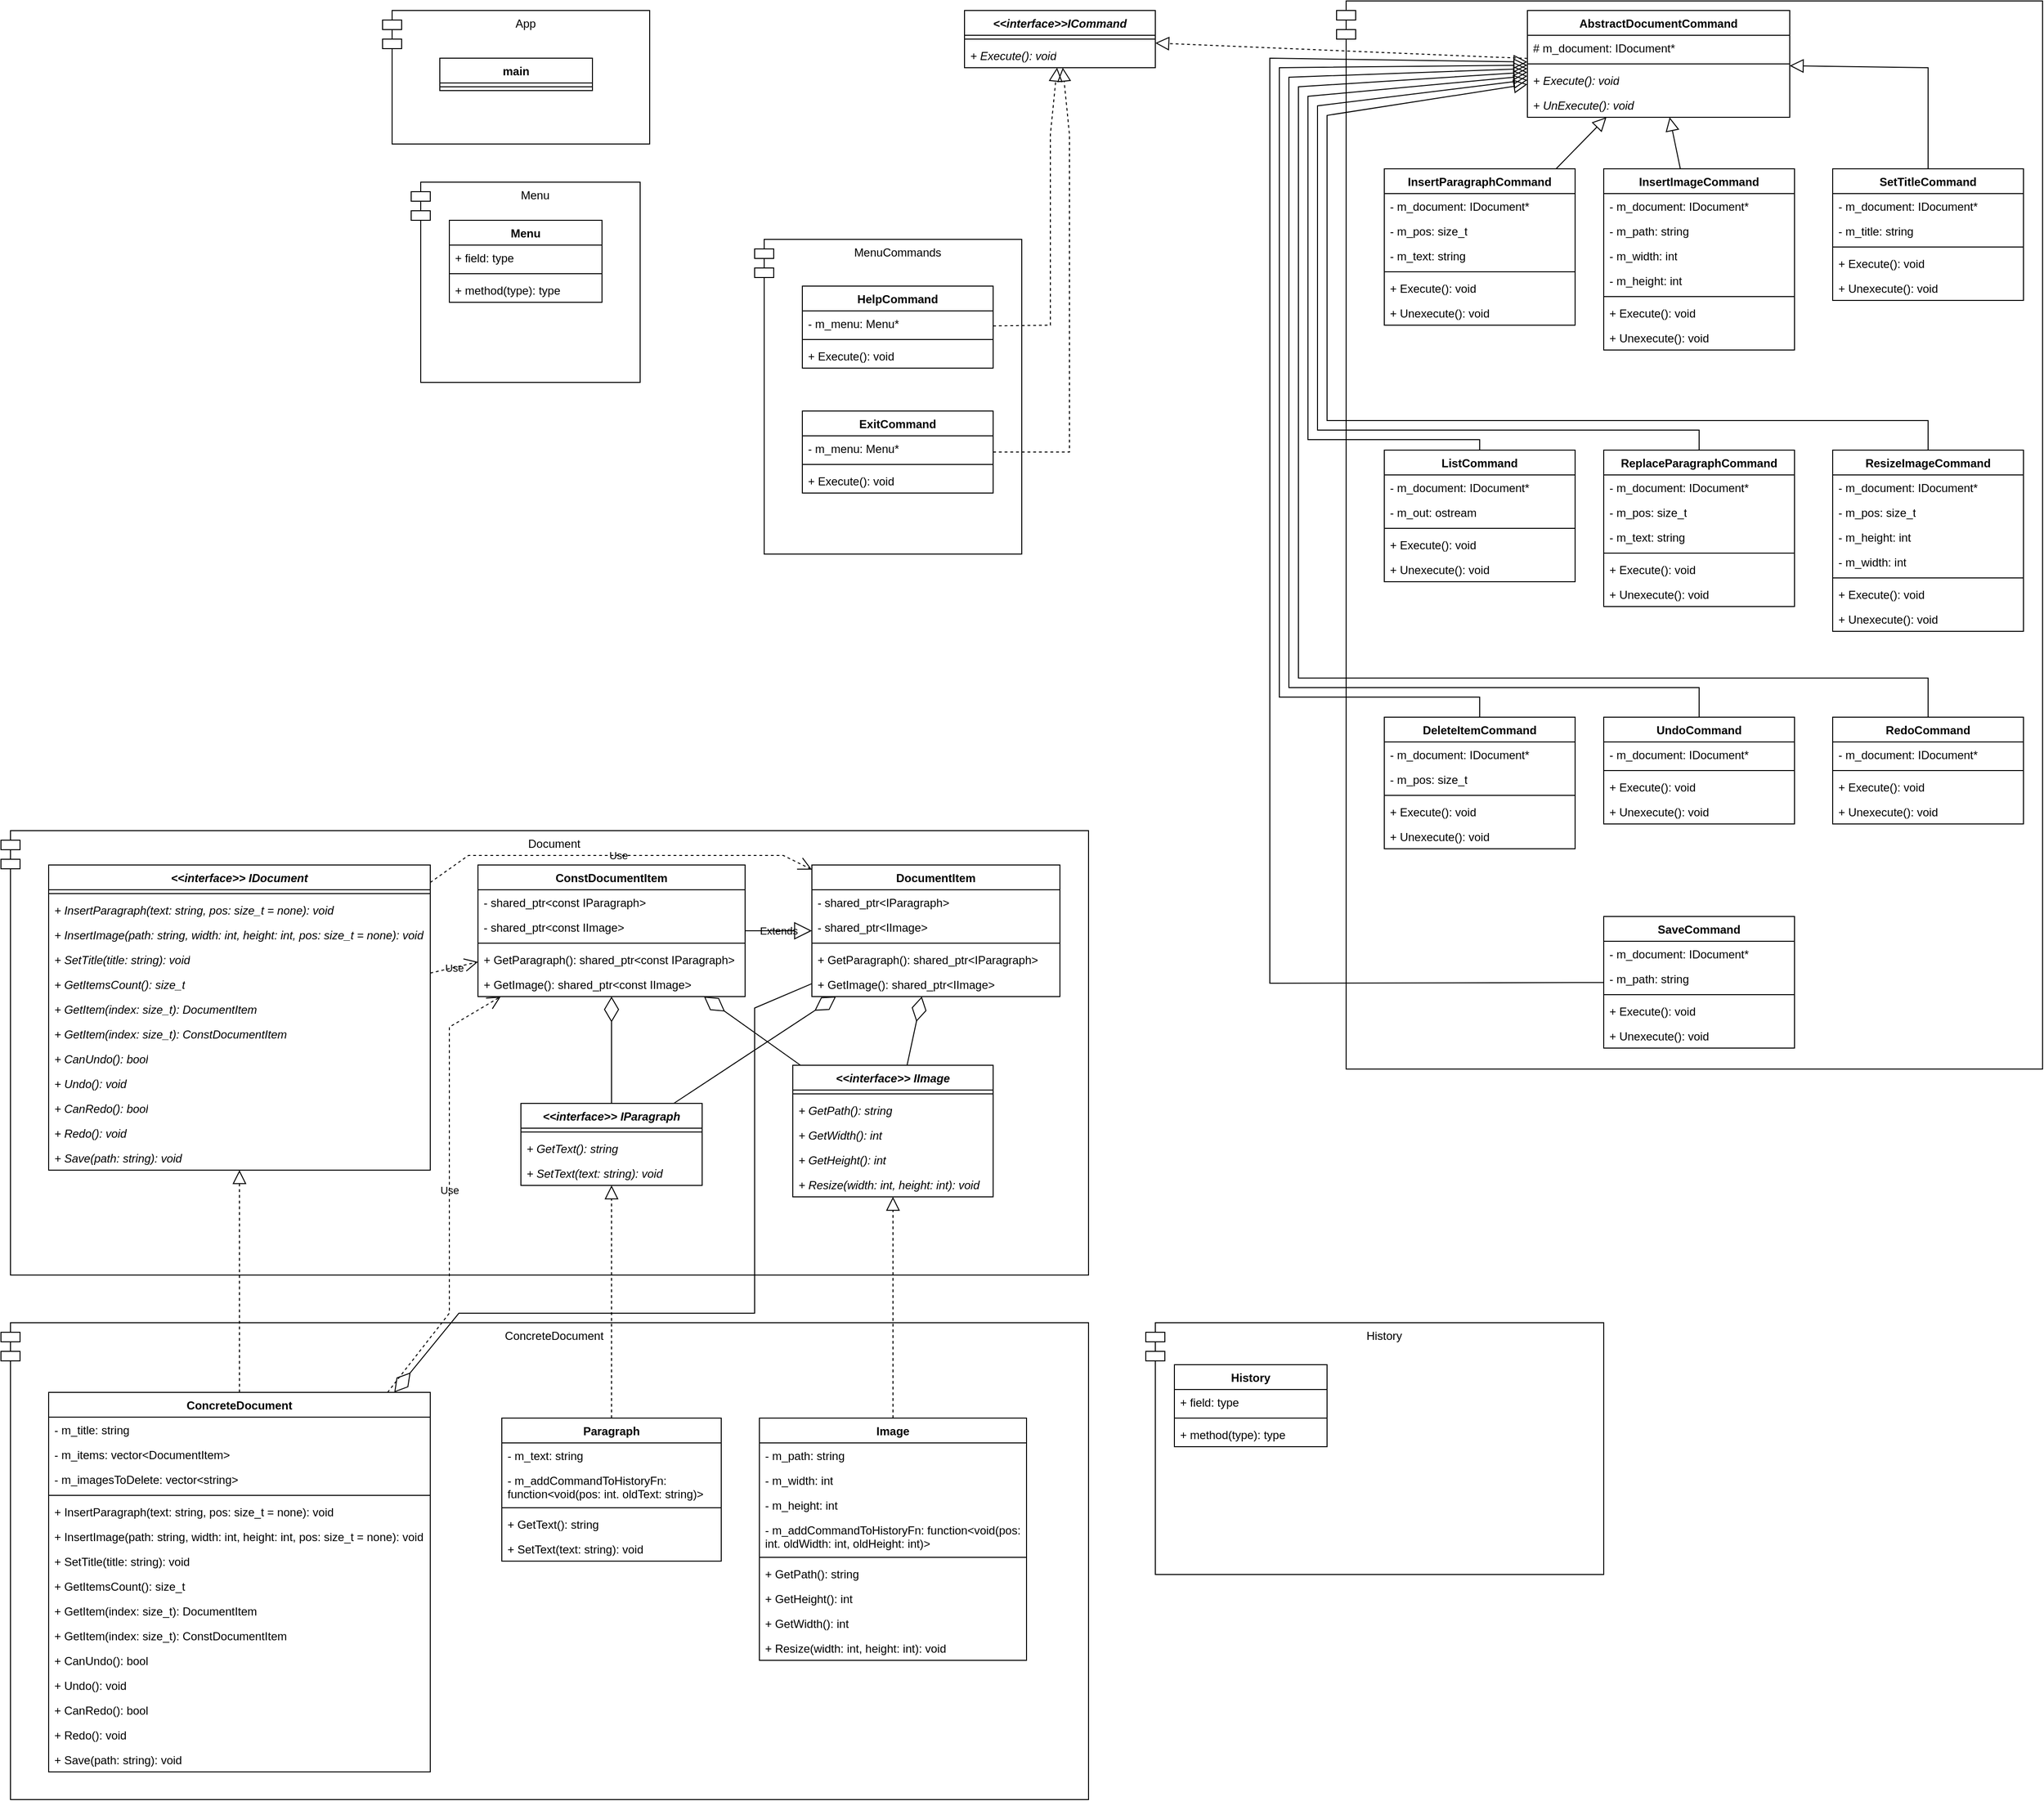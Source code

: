 <mxfile version="24.7.17">
  <diagram id="C5RBs43oDa-KdzZeNtuy" name="Page-1">
    <mxGraphModel dx="2268" dy="770" grid="1" gridSize="10" guides="1" tooltips="1" connect="1" arrows="1" fold="1" page="1" pageScale="1" pageWidth="827" pageHeight="1169" math="0" shadow="0">
      <root>
        <mxCell id="WIyWlLk6GJQsqaUBKTNV-0" />
        <mxCell id="WIyWlLk6GJQsqaUBKTNV-1" parent="WIyWlLk6GJQsqaUBKTNV-0" />
        <mxCell id="l1cM1aej3VJfIB5fveCM-52" value="MenuCommands" style="shape=module;align=left;spacingLeft=20;align=center;verticalAlign=top;whiteSpace=wrap;html=1;labelBackgroundColor=none;" parent="WIyWlLk6GJQsqaUBKTNV-1" vertex="1">
          <mxGeometry x="430" y="260" width="280" height="330" as="geometry" />
        </mxCell>
        <mxCell id="tXO7d4i_3rFBIxNAxgOe-106" value="DocumentCommands" style="shape=module;align=left;spacingLeft=20;align=center;verticalAlign=top;whiteSpace=wrap;html=1;labelBackgroundColor=none;" parent="WIyWlLk6GJQsqaUBKTNV-1" vertex="1">
          <mxGeometry x="1040" y="10" width="740" height="1120" as="geometry" />
        </mxCell>
        <mxCell id="tXO7d4i_3rFBIxNAxgOe-101" value="Menu" style="shape=module;align=left;spacingLeft=20;align=center;verticalAlign=top;whiteSpace=wrap;html=1;labelBackgroundColor=none;" parent="WIyWlLk6GJQsqaUBKTNV-1" vertex="1">
          <mxGeometry x="70" y="200" width="240" height="210" as="geometry" />
        </mxCell>
        <mxCell id="tXO7d4i_3rFBIxNAxgOe-55" value="ConcreteDocument" style="shape=module;align=left;spacingLeft=20;align=center;verticalAlign=top;whiteSpace=wrap;html=1;labelBackgroundColor=none;" parent="WIyWlLk6GJQsqaUBKTNV-1" vertex="1">
          <mxGeometry x="-360" y="1396" width="1140" height="500" as="geometry" />
        </mxCell>
        <mxCell id="mTHOiytMiAY_9Srzv-4_-0" value="App" style="shape=module;align=left;spacingLeft=20;align=center;verticalAlign=top;whiteSpace=wrap;html=1;labelBackgroundColor=none;" parent="WIyWlLk6GJQsqaUBKTNV-1" vertex="1">
          <mxGeometry x="40" y="20" width="280" height="140" as="geometry" />
        </mxCell>
        <mxCell id="mTHOiytMiAY_9Srzv-4_-1" value="main" style="swimlane;fontStyle=1;align=center;verticalAlign=top;childLayout=stackLayout;horizontal=1;startSize=26;horizontalStack=0;resizeParent=1;resizeParentMax=0;resizeLast=0;collapsible=1;marginBottom=0;whiteSpace=wrap;html=1;labelBackgroundColor=none;" parent="WIyWlLk6GJQsqaUBKTNV-1" vertex="1">
          <mxGeometry x="100" y="70" width="160" height="34" as="geometry" />
        </mxCell>
        <mxCell id="mTHOiytMiAY_9Srzv-4_-3" value="" style="line;strokeWidth=1;fillColor=none;align=left;verticalAlign=middle;spacingTop=-1;spacingLeft=3;spacingRight=3;rotatable=0;labelPosition=right;points=[];portConstraint=eastwest;labelBackgroundColor=none;" parent="mTHOiytMiAY_9Srzv-4_-1" vertex="1">
          <mxGeometry y="26" width="160" height="8" as="geometry" />
        </mxCell>
        <mxCell id="tXO7d4i_3rFBIxNAxgOe-17" value="Document" style="shape=module;align=left;spacingLeft=20;align=center;verticalAlign=top;whiteSpace=wrap;html=1;labelBackgroundColor=none;" parent="WIyWlLk6GJQsqaUBKTNV-1" vertex="1">
          <mxGeometry x="-360" y="880" width="1140" height="466" as="geometry" />
        </mxCell>
        <mxCell id="tXO7d4i_3rFBIxNAxgOe-0" value="&lt;i&gt;&amp;lt;&amp;lt;interface&amp;gt;&amp;gt; IDocument&lt;/i&gt;" style="swimlane;fontStyle=1;align=center;verticalAlign=top;childLayout=stackLayout;horizontal=1;startSize=26;horizontalStack=0;resizeParent=1;resizeParentMax=0;resizeLast=0;collapsible=1;marginBottom=0;whiteSpace=wrap;html=1;labelBackgroundColor=none;" parent="WIyWlLk6GJQsqaUBKTNV-1" vertex="1">
          <mxGeometry x="-310" y="916" width="400" height="320" as="geometry" />
        </mxCell>
        <mxCell id="tXO7d4i_3rFBIxNAxgOe-2" value="" style="line;strokeWidth=1;fillColor=none;align=left;verticalAlign=middle;spacingTop=-1;spacingLeft=3;spacingRight=3;rotatable=0;labelPosition=right;points=[];portConstraint=eastwest;labelBackgroundColor=none;" parent="tXO7d4i_3rFBIxNAxgOe-0" vertex="1">
          <mxGeometry y="26" width="400" height="8" as="geometry" />
        </mxCell>
        <mxCell id="tXO7d4i_3rFBIxNAxgOe-3" value="&lt;i&gt;+ InsertParagraph(text: string, pos: size_t = none): void&lt;/i&gt;" style="text;strokeColor=none;fillColor=none;align=left;verticalAlign=top;spacingLeft=4;spacingRight=4;overflow=hidden;rotatable=0;points=[[0,0.5],[1,0.5]];portConstraint=eastwest;whiteSpace=wrap;html=1;labelBackgroundColor=none;" parent="tXO7d4i_3rFBIxNAxgOe-0" vertex="1">
          <mxGeometry y="34" width="400" height="26" as="geometry" />
        </mxCell>
        <mxCell id="tXO7d4i_3rFBIxNAxgOe-4" value="&lt;i&gt;+ InsertImage(path: string, width: int, height: int, pos: size_t = none): void&lt;/i&gt;" style="text;strokeColor=none;fillColor=none;align=left;verticalAlign=top;spacingLeft=4;spacingRight=4;overflow=hidden;rotatable=0;points=[[0,0.5],[1,0.5]];portConstraint=eastwest;whiteSpace=wrap;html=1;labelBackgroundColor=none;" parent="tXO7d4i_3rFBIxNAxgOe-0" vertex="1">
          <mxGeometry y="60" width="400" height="26" as="geometry" />
        </mxCell>
        <mxCell id="tXO7d4i_3rFBIxNAxgOe-13" value="&lt;i&gt;+ SetTitle(title: string): void&lt;/i&gt;" style="text;strokeColor=none;fillColor=none;align=left;verticalAlign=top;spacingLeft=4;spacingRight=4;overflow=hidden;rotatable=0;points=[[0,0.5],[1,0.5]];portConstraint=eastwest;whiteSpace=wrap;html=1;labelBackgroundColor=none;" parent="tXO7d4i_3rFBIxNAxgOe-0" vertex="1">
          <mxGeometry y="86" width="400" height="26" as="geometry" />
        </mxCell>
        <mxCell id="tXO7d4i_3rFBIxNAxgOe-5" value="&lt;i&gt;+ GetItemsCount(): size_t&lt;/i&gt;" style="text;strokeColor=none;fillColor=none;align=left;verticalAlign=top;spacingLeft=4;spacingRight=4;overflow=hidden;rotatable=0;points=[[0,0.5],[1,0.5]];portConstraint=eastwest;whiteSpace=wrap;html=1;labelBackgroundColor=none;" parent="tXO7d4i_3rFBIxNAxgOe-0" vertex="1">
          <mxGeometry y="112" width="400" height="26" as="geometry" />
        </mxCell>
        <mxCell id="tXO7d4i_3rFBIxNAxgOe-6" value="&lt;i&gt;+ GetItem(index: size_t): DocumentItem&lt;/i&gt;" style="text;strokeColor=none;fillColor=none;align=left;verticalAlign=top;spacingLeft=4;spacingRight=4;overflow=hidden;rotatable=0;points=[[0,0.5],[1,0.5]];portConstraint=eastwest;whiteSpace=wrap;html=1;labelBackgroundColor=none;" parent="tXO7d4i_3rFBIxNAxgOe-0" vertex="1">
          <mxGeometry y="138" width="400" height="26" as="geometry" />
        </mxCell>
        <mxCell id="tXO7d4i_3rFBIxNAxgOe-7" value="&lt;i&gt;+ GetItem(index: size_t): ConstDocumentItem&lt;/i&gt;" style="text;strokeColor=none;fillColor=none;align=left;verticalAlign=top;spacingLeft=4;spacingRight=4;overflow=hidden;rotatable=0;points=[[0,0.5],[1,0.5]];portConstraint=eastwest;whiteSpace=wrap;html=1;labelBackgroundColor=none;" parent="tXO7d4i_3rFBIxNAxgOe-0" vertex="1">
          <mxGeometry y="164" width="400" height="26" as="geometry" />
        </mxCell>
        <mxCell id="tXO7d4i_3rFBIxNAxgOe-10" value="&lt;i&gt;+ CanUndo(): bool&lt;/i&gt;" style="text;strokeColor=none;fillColor=none;align=left;verticalAlign=top;spacingLeft=4;spacingRight=4;overflow=hidden;rotatable=0;points=[[0,0.5],[1,0.5]];portConstraint=eastwest;whiteSpace=wrap;html=1;labelBackgroundColor=none;" parent="tXO7d4i_3rFBIxNAxgOe-0" vertex="1">
          <mxGeometry y="190" width="400" height="26" as="geometry" />
        </mxCell>
        <mxCell id="tXO7d4i_3rFBIxNAxgOe-8" value="&lt;i&gt;+ Undo(): void&lt;/i&gt;" style="text;strokeColor=none;fillColor=none;align=left;verticalAlign=top;spacingLeft=4;spacingRight=4;overflow=hidden;rotatable=0;points=[[0,0.5],[1,0.5]];portConstraint=eastwest;whiteSpace=wrap;html=1;labelBackgroundColor=none;" parent="tXO7d4i_3rFBIxNAxgOe-0" vertex="1">
          <mxGeometry y="216" width="400" height="26" as="geometry" />
        </mxCell>
        <mxCell id="tXO7d4i_3rFBIxNAxgOe-11" value="&lt;i&gt;+ CanRedo(): bool&lt;/i&gt;" style="text;strokeColor=none;fillColor=none;align=left;verticalAlign=top;spacingLeft=4;spacingRight=4;overflow=hidden;rotatable=0;points=[[0,0.5],[1,0.5]];portConstraint=eastwest;whiteSpace=wrap;html=1;labelBackgroundColor=none;" parent="tXO7d4i_3rFBIxNAxgOe-0" vertex="1">
          <mxGeometry y="242" width="400" height="26" as="geometry" />
        </mxCell>
        <mxCell id="tXO7d4i_3rFBIxNAxgOe-9" value="&lt;i&gt;+ Redo(): void&lt;/i&gt;" style="text;strokeColor=none;fillColor=none;align=left;verticalAlign=top;spacingLeft=4;spacingRight=4;overflow=hidden;rotatable=0;points=[[0,0.5],[1,0.5]];portConstraint=eastwest;whiteSpace=wrap;html=1;labelBackgroundColor=none;" parent="tXO7d4i_3rFBIxNAxgOe-0" vertex="1">
          <mxGeometry y="268" width="400" height="26" as="geometry" />
        </mxCell>
        <mxCell id="tXO7d4i_3rFBIxNAxgOe-12" value="&lt;i&gt;+ Save(path: string): void&lt;/i&gt;" style="text;strokeColor=none;fillColor=none;align=left;verticalAlign=top;spacingLeft=4;spacingRight=4;overflow=hidden;rotatable=0;points=[[0,0.5],[1,0.5]];portConstraint=eastwest;whiteSpace=wrap;html=1;labelBackgroundColor=none;" parent="tXO7d4i_3rFBIxNAxgOe-0" vertex="1">
          <mxGeometry y="294" width="400" height="26" as="geometry" />
        </mxCell>
        <mxCell id="tXO7d4i_3rFBIxNAxgOe-20" value="DocumentItem" style="swimlane;fontStyle=1;align=center;verticalAlign=top;childLayout=stackLayout;horizontal=1;startSize=26;horizontalStack=0;resizeParent=1;resizeParentMax=0;resizeLast=0;collapsible=1;marginBottom=0;whiteSpace=wrap;html=1;labelBackgroundColor=none;" parent="WIyWlLk6GJQsqaUBKTNV-1" vertex="1">
          <mxGeometry x="490" y="916" width="260" height="138" as="geometry" />
        </mxCell>
        <mxCell id="tXO7d4i_3rFBIxNAxgOe-21" value="- shared_ptr&amp;lt;IParagraph&amp;gt;" style="text;strokeColor=none;fillColor=none;align=left;verticalAlign=top;spacingLeft=4;spacingRight=4;overflow=hidden;rotatable=0;points=[[0,0.5],[1,0.5]];portConstraint=eastwest;whiteSpace=wrap;html=1;labelBackgroundColor=none;" parent="tXO7d4i_3rFBIxNAxgOe-20" vertex="1">
          <mxGeometry y="26" width="260" height="26" as="geometry" />
        </mxCell>
        <mxCell id="tXO7d4i_3rFBIxNAxgOe-32" value="- shared_ptr&amp;lt;IImage&amp;gt;" style="text;strokeColor=none;fillColor=none;align=left;verticalAlign=top;spacingLeft=4;spacingRight=4;overflow=hidden;rotatable=0;points=[[0,0.5],[1,0.5]];portConstraint=eastwest;whiteSpace=wrap;html=1;labelBackgroundColor=none;" parent="tXO7d4i_3rFBIxNAxgOe-20" vertex="1">
          <mxGeometry y="52" width="260" height="26" as="geometry" />
        </mxCell>
        <mxCell id="tXO7d4i_3rFBIxNAxgOe-22" value="" style="line;strokeWidth=1;fillColor=none;align=left;verticalAlign=middle;spacingTop=-1;spacingLeft=3;spacingRight=3;rotatable=0;labelPosition=right;points=[];portConstraint=eastwest;labelBackgroundColor=none;" parent="tXO7d4i_3rFBIxNAxgOe-20" vertex="1">
          <mxGeometry y="78" width="260" height="8" as="geometry" />
        </mxCell>
        <mxCell id="tXO7d4i_3rFBIxNAxgOe-23" value="+ GetParagraph(): shared_ptr&amp;lt;IParagraph&amp;gt;" style="text;strokeColor=none;fillColor=none;align=left;verticalAlign=top;spacingLeft=4;spacingRight=4;overflow=hidden;rotatable=0;points=[[0,0.5],[1,0.5]];portConstraint=eastwest;whiteSpace=wrap;html=1;labelBackgroundColor=none;" parent="tXO7d4i_3rFBIxNAxgOe-20" vertex="1">
          <mxGeometry y="86" width="260" height="26" as="geometry" />
        </mxCell>
        <mxCell id="tXO7d4i_3rFBIxNAxgOe-40" value="+ GetImage(): shared_ptr&amp;lt;IImage&amp;gt;" style="text;strokeColor=none;fillColor=none;align=left;verticalAlign=top;spacingLeft=4;spacingRight=4;overflow=hidden;rotatable=0;points=[[0,0.5],[1,0.5]];portConstraint=eastwest;whiteSpace=wrap;html=1;labelBackgroundColor=none;" parent="tXO7d4i_3rFBIxNAxgOe-20" vertex="1">
          <mxGeometry y="112" width="260" height="26" as="geometry" />
        </mxCell>
        <mxCell id="tXO7d4i_3rFBIxNAxgOe-24" value="&lt;i&gt;&amp;lt;&amp;lt;interface&amp;gt;&amp;gt; IParagraph&lt;/i&gt;" style="swimlane;fontStyle=1;align=center;verticalAlign=top;childLayout=stackLayout;horizontal=1;startSize=26;horizontalStack=0;resizeParent=1;resizeParentMax=0;resizeLast=0;collapsible=1;marginBottom=0;whiteSpace=wrap;html=1;labelBackgroundColor=none;" parent="WIyWlLk6GJQsqaUBKTNV-1" vertex="1">
          <mxGeometry x="185" y="1166" width="190" height="86" as="geometry" />
        </mxCell>
        <mxCell id="tXO7d4i_3rFBIxNAxgOe-26" value="" style="line;strokeWidth=1;fillColor=none;align=left;verticalAlign=middle;spacingTop=-1;spacingLeft=3;spacingRight=3;rotatable=0;labelPosition=right;points=[];portConstraint=eastwest;labelBackgroundColor=none;" parent="tXO7d4i_3rFBIxNAxgOe-24" vertex="1">
          <mxGeometry y="26" width="190" height="8" as="geometry" />
        </mxCell>
        <mxCell id="tXO7d4i_3rFBIxNAxgOe-33" value="&lt;i&gt;+ GetText(): string&lt;/i&gt;" style="text;strokeColor=none;fillColor=none;align=left;verticalAlign=top;spacingLeft=4;spacingRight=4;overflow=hidden;rotatable=0;points=[[0,0.5],[1,0.5]];portConstraint=eastwest;whiteSpace=wrap;html=1;labelBackgroundColor=none;" parent="tXO7d4i_3rFBIxNAxgOe-24" vertex="1">
          <mxGeometry y="34" width="190" height="26" as="geometry" />
        </mxCell>
        <mxCell id="tXO7d4i_3rFBIxNAxgOe-34" value="&lt;i&gt;+ SetText(text: string): void&lt;/i&gt;" style="text;strokeColor=none;fillColor=none;align=left;verticalAlign=top;spacingLeft=4;spacingRight=4;overflow=hidden;rotatable=0;points=[[0,0.5],[1,0.5]];portConstraint=eastwest;whiteSpace=wrap;html=1;labelBackgroundColor=none;" parent="tXO7d4i_3rFBIxNAxgOe-24" vertex="1">
          <mxGeometry y="60" width="190" height="26" as="geometry" />
        </mxCell>
        <mxCell id="tXO7d4i_3rFBIxNAxgOe-28" value="&lt;i&gt;&amp;lt;&amp;lt;interface&amp;gt;&amp;gt; IImage&lt;/i&gt;" style="swimlane;fontStyle=1;align=center;verticalAlign=top;childLayout=stackLayout;horizontal=1;startSize=26;horizontalStack=0;resizeParent=1;resizeParentMax=0;resizeLast=0;collapsible=1;marginBottom=0;whiteSpace=wrap;html=1;labelBackgroundColor=none;" parent="WIyWlLk6GJQsqaUBKTNV-1" vertex="1">
          <mxGeometry x="470" y="1126" width="210" height="138" as="geometry" />
        </mxCell>
        <mxCell id="tXO7d4i_3rFBIxNAxgOe-30" value="" style="line;strokeWidth=1;fillColor=none;align=left;verticalAlign=middle;spacingTop=-1;spacingLeft=3;spacingRight=3;rotatable=0;labelPosition=right;points=[];portConstraint=eastwest;labelBackgroundColor=none;" parent="tXO7d4i_3rFBIxNAxgOe-28" vertex="1">
          <mxGeometry y="26" width="210" height="8" as="geometry" />
        </mxCell>
        <mxCell id="tXO7d4i_3rFBIxNAxgOe-35" value="&lt;i&gt;+ GetPath(): string&lt;/i&gt;" style="text;strokeColor=none;fillColor=none;align=left;verticalAlign=top;spacingLeft=4;spacingRight=4;overflow=hidden;rotatable=0;points=[[0,0.5],[1,0.5]];portConstraint=eastwest;whiteSpace=wrap;html=1;labelBackgroundColor=none;" parent="tXO7d4i_3rFBIxNAxgOe-28" vertex="1">
          <mxGeometry y="34" width="210" height="26" as="geometry" />
        </mxCell>
        <mxCell id="tXO7d4i_3rFBIxNAxgOe-36" value="&lt;i&gt;+ GetWidth(): int&lt;/i&gt;" style="text;strokeColor=none;fillColor=none;align=left;verticalAlign=top;spacingLeft=4;spacingRight=4;overflow=hidden;rotatable=0;points=[[0,0.5],[1,0.5]];portConstraint=eastwest;whiteSpace=wrap;html=1;labelBackgroundColor=none;" parent="tXO7d4i_3rFBIxNAxgOe-28" vertex="1">
          <mxGeometry y="60" width="210" height="26" as="geometry" />
        </mxCell>
        <mxCell id="tXO7d4i_3rFBIxNAxgOe-38" value="&lt;i&gt;+ GetHeight(): int&lt;/i&gt;" style="text;strokeColor=none;fillColor=none;align=left;verticalAlign=top;spacingLeft=4;spacingRight=4;overflow=hidden;rotatable=0;points=[[0,0.5],[1,0.5]];portConstraint=eastwest;whiteSpace=wrap;html=1;labelBackgroundColor=none;" parent="tXO7d4i_3rFBIxNAxgOe-28" vertex="1">
          <mxGeometry y="86" width="210" height="26" as="geometry" />
        </mxCell>
        <mxCell id="tXO7d4i_3rFBIxNAxgOe-39" value="&lt;i&gt;+ Resize(width: int, height: int): void&lt;/i&gt;" style="text;strokeColor=none;fillColor=none;align=left;verticalAlign=top;spacingLeft=4;spacingRight=4;overflow=hidden;rotatable=0;points=[[0,0.5],[1,0.5]];portConstraint=eastwest;whiteSpace=wrap;html=1;labelBackgroundColor=none;" parent="tXO7d4i_3rFBIxNAxgOe-28" vertex="1">
          <mxGeometry y="112" width="210" height="26" as="geometry" />
        </mxCell>
        <mxCell id="tXO7d4i_3rFBIxNAxgOe-41" value="ConstDocumentItem" style="swimlane;fontStyle=1;align=center;verticalAlign=top;childLayout=stackLayout;horizontal=1;startSize=26;horizontalStack=0;resizeParent=1;resizeParentMax=0;resizeLast=0;collapsible=1;marginBottom=0;whiteSpace=wrap;html=1;labelBackgroundColor=none;" parent="WIyWlLk6GJQsqaUBKTNV-1" vertex="1">
          <mxGeometry x="140" y="916" width="280" height="138" as="geometry" />
        </mxCell>
        <mxCell id="tXO7d4i_3rFBIxNAxgOe-42" value="- shared_ptr&amp;lt;const IParagraph&amp;gt;" style="text;strokeColor=none;fillColor=none;align=left;verticalAlign=top;spacingLeft=4;spacingRight=4;overflow=hidden;rotatable=0;points=[[0,0.5],[1,0.5]];portConstraint=eastwest;whiteSpace=wrap;html=1;labelBackgroundColor=none;" parent="tXO7d4i_3rFBIxNAxgOe-41" vertex="1">
          <mxGeometry y="26" width="280" height="26" as="geometry" />
        </mxCell>
        <mxCell id="tXO7d4i_3rFBIxNAxgOe-43" value="- shared_ptr&amp;lt;const IImage&amp;gt;" style="text;strokeColor=none;fillColor=none;align=left;verticalAlign=top;spacingLeft=4;spacingRight=4;overflow=hidden;rotatable=0;points=[[0,0.5],[1,0.5]];portConstraint=eastwest;whiteSpace=wrap;html=1;labelBackgroundColor=none;" parent="tXO7d4i_3rFBIxNAxgOe-41" vertex="1">
          <mxGeometry y="52" width="280" height="26" as="geometry" />
        </mxCell>
        <mxCell id="tXO7d4i_3rFBIxNAxgOe-44" value="" style="line;strokeWidth=1;fillColor=none;align=left;verticalAlign=middle;spacingTop=-1;spacingLeft=3;spacingRight=3;rotatable=0;labelPosition=right;points=[];portConstraint=eastwest;labelBackgroundColor=none;" parent="tXO7d4i_3rFBIxNAxgOe-41" vertex="1">
          <mxGeometry y="78" width="280" height="8" as="geometry" />
        </mxCell>
        <mxCell id="tXO7d4i_3rFBIxNAxgOe-45" value="+ GetParagraph(): shared_ptr&amp;lt;const IParagraph&amp;gt;" style="text;strokeColor=none;fillColor=none;align=left;verticalAlign=top;spacingLeft=4;spacingRight=4;overflow=hidden;rotatable=0;points=[[0,0.5],[1,0.5]];portConstraint=eastwest;whiteSpace=wrap;html=1;labelBackgroundColor=none;" parent="tXO7d4i_3rFBIxNAxgOe-41" vertex="1">
          <mxGeometry y="86" width="280" height="26" as="geometry" />
        </mxCell>
        <mxCell id="tXO7d4i_3rFBIxNAxgOe-46" value="+ GetImage(): shared_ptr&amp;lt;const IImage&amp;gt;" style="text;strokeColor=none;fillColor=none;align=left;verticalAlign=top;spacingLeft=4;spacingRight=4;overflow=hidden;rotatable=0;points=[[0,0.5],[1,0.5]];portConstraint=eastwest;whiteSpace=wrap;html=1;labelBackgroundColor=none;" parent="tXO7d4i_3rFBIxNAxgOe-41" vertex="1">
          <mxGeometry y="112" width="280" height="26" as="geometry" />
        </mxCell>
        <mxCell id="tXO7d4i_3rFBIxNAxgOe-47" value="Extends" style="endArrow=block;endSize=16;endFill=0;html=1;rounded=0;labelBackgroundColor=none;fontColor=default;" parent="WIyWlLk6GJQsqaUBKTNV-1" source="tXO7d4i_3rFBIxNAxgOe-41" target="tXO7d4i_3rFBIxNAxgOe-20" edge="1">
          <mxGeometry width="160" relative="1" as="geometry">
            <mxPoint x="380" y="1066" as="sourcePoint" />
            <mxPoint x="540" y="1066" as="targetPoint" />
          </mxGeometry>
        </mxCell>
        <mxCell id="tXO7d4i_3rFBIxNAxgOe-48" value="Use" style="endArrow=open;endSize=12;dashed=1;html=1;rounded=0;labelBackgroundColor=none;fontColor=default;" parent="WIyWlLk6GJQsqaUBKTNV-1" source="tXO7d4i_3rFBIxNAxgOe-0" target="tXO7d4i_3rFBIxNAxgOe-41" edge="1">
          <mxGeometry width="160" relative="1" as="geometry">
            <mxPoint x="300" y="1136" as="sourcePoint" />
            <mxPoint x="460" y="1136" as="targetPoint" />
          </mxGeometry>
        </mxCell>
        <mxCell id="tXO7d4i_3rFBIxNAxgOe-49" value="Use" style="endArrow=open;endSize=12;dashed=1;html=1;rounded=0;labelBackgroundColor=none;fontColor=default;" parent="WIyWlLk6GJQsqaUBKTNV-1" source="tXO7d4i_3rFBIxNAxgOe-0" target="tXO7d4i_3rFBIxNAxgOe-20" edge="1">
          <mxGeometry width="160" relative="1" as="geometry">
            <mxPoint x="100" y="1038" as="sourcePoint" />
            <mxPoint x="150" y="1026" as="targetPoint" />
            <Array as="points">
              <mxPoint x="130" y="906" />
              <mxPoint x="460" y="906" />
            </Array>
          </mxGeometry>
        </mxCell>
        <mxCell id="tXO7d4i_3rFBIxNAxgOe-51" value="" style="endArrow=diamondThin;endFill=0;endSize=24;html=1;rounded=0;labelBackgroundColor=none;fontColor=default;" parent="WIyWlLk6GJQsqaUBKTNV-1" source="tXO7d4i_3rFBIxNAxgOe-24" target="tXO7d4i_3rFBIxNAxgOe-41" edge="1">
          <mxGeometry width="160" relative="1" as="geometry">
            <mxPoint x="300" y="1116" as="sourcePoint" />
            <mxPoint x="460" y="1116" as="targetPoint" />
          </mxGeometry>
        </mxCell>
        <mxCell id="tXO7d4i_3rFBIxNAxgOe-52" value="" style="endArrow=diamondThin;endFill=0;endSize=24;html=1;rounded=0;labelBackgroundColor=none;fontColor=default;" parent="WIyWlLk6GJQsqaUBKTNV-1" source="tXO7d4i_3rFBIxNAxgOe-28" target="tXO7d4i_3rFBIxNAxgOe-41" edge="1">
          <mxGeometry width="160" relative="1" as="geometry">
            <mxPoint x="268" y="1176" as="sourcePoint" />
            <mxPoint x="275" y="1064" as="targetPoint" />
          </mxGeometry>
        </mxCell>
        <mxCell id="tXO7d4i_3rFBIxNAxgOe-53" value="" style="endArrow=diamondThin;endFill=0;endSize=24;html=1;rounded=0;labelBackgroundColor=none;fontColor=default;" parent="WIyWlLk6GJQsqaUBKTNV-1" source="tXO7d4i_3rFBIxNAxgOe-24" target="tXO7d4i_3rFBIxNAxgOe-20" edge="1">
          <mxGeometry width="160" relative="1" as="geometry">
            <mxPoint x="485" y="1136" as="sourcePoint" />
            <mxPoint x="380" y="1064" as="targetPoint" />
          </mxGeometry>
        </mxCell>
        <mxCell id="tXO7d4i_3rFBIxNAxgOe-54" value="" style="endArrow=diamondThin;endFill=0;endSize=24;html=1;rounded=0;labelBackgroundColor=none;fontColor=default;" parent="WIyWlLk6GJQsqaUBKTNV-1" source="tXO7d4i_3rFBIxNAxgOe-28" target="tXO7d4i_3rFBIxNAxgOe-20" edge="1">
          <mxGeometry width="160" relative="1" as="geometry">
            <mxPoint x="335" y="1176" as="sourcePoint" />
            <mxPoint x="518" y="1064" as="targetPoint" />
          </mxGeometry>
        </mxCell>
        <mxCell id="tXO7d4i_3rFBIxNAxgOe-56" value="ConcreteDocument" style="swimlane;fontStyle=1;align=center;verticalAlign=top;childLayout=stackLayout;horizontal=1;startSize=26;horizontalStack=0;resizeParent=1;resizeParentMax=0;resizeLast=0;collapsible=1;marginBottom=0;whiteSpace=wrap;html=1;labelBackgroundColor=none;" parent="WIyWlLk6GJQsqaUBKTNV-1" vertex="1">
          <mxGeometry x="-310" y="1469" width="400" height="398" as="geometry" />
        </mxCell>
        <mxCell id="tXO7d4i_3rFBIxNAxgOe-89" value="- m_title: string" style="text;strokeColor=none;fillColor=none;align=left;verticalAlign=top;spacingLeft=4;spacingRight=4;overflow=hidden;rotatable=0;points=[[0,0.5],[1,0.5]];portConstraint=eastwest;whiteSpace=wrap;html=1;labelBackgroundColor=none;" parent="tXO7d4i_3rFBIxNAxgOe-56" vertex="1">
          <mxGeometry y="26" width="400" height="26" as="geometry" />
        </mxCell>
        <mxCell id="tXO7d4i_3rFBIxNAxgOe-92" value="- m_items: vector&amp;lt;DocumentItem&amp;gt;" style="text;strokeColor=none;fillColor=none;align=left;verticalAlign=top;spacingLeft=4;spacingRight=4;overflow=hidden;rotatable=0;points=[[0,0.5],[1,0.5]];portConstraint=eastwest;whiteSpace=wrap;html=1;labelBackgroundColor=none;" parent="tXO7d4i_3rFBIxNAxgOe-56" vertex="1">
          <mxGeometry y="52" width="400" height="26" as="geometry" />
        </mxCell>
        <mxCell id="tXO7d4i_3rFBIxNAxgOe-95" value="- m_imagesToDelete: vector&amp;lt;string&amp;gt;" style="text;strokeColor=none;fillColor=none;align=left;verticalAlign=top;spacingLeft=4;spacingRight=4;overflow=hidden;rotatable=0;points=[[0,0.5],[1,0.5]];portConstraint=eastwest;whiteSpace=wrap;html=1;labelBackgroundColor=none;" parent="tXO7d4i_3rFBIxNAxgOe-56" vertex="1">
          <mxGeometry y="78" width="400" height="26" as="geometry" />
        </mxCell>
        <mxCell id="tXO7d4i_3rFBIxNAxgOe-57" value="" style="line;strokeWidth=1;fillColor=none;align=left;verticalAlign=middle;spacingTop=-1;spacingLeft=3;spacingRight=3;rotatable=0;labelPosition=right;points=[];portConstraint=eastwest;labelBackgroundColor=none;" parent="tXO7d4i_3rFBIxNAxgOe-56" vertex="1">
          <mxGeometry y="104" width="400" height="8" as="geometry" />
        </mxCell>
        <mxCell id="tXO7d4i_3rFBIxNAxgOe-58" value="+ InsertParagraph(text: string, pos: size_t = none): void" style="text;strokeColor=none;fillColor=none;align=left;verticalAlign=top;spacingLeft=4;spacingRight=4;overflow=hidden;rotatable=0;points=[[0,0.5],[1,0.5]];portConstraint=eastwest;whiteSpace=wrap;html=1;labelBackgroundColor=none;" parent="tXO7d4i_3rFBIxNAxgOe-56" vertex="1">
          <mxGeometry y="112" width="400" height="26" as="geometry" />
        </mxCell>
        <mxCell id="tXO7d4i_3rFBIxNAxgOe-59" value="+ InsertImage(path: string, width: int, height: int, pos: size_t = none): void" style="text;strokeColor=none;fillColor=none;align=left;verticalAlign=top;spacingLeft=4;spacingRight=4;overflow=hidden;rotatable=0;points=[[0,0.5],[1,0.5]];portConstraint=eastwest;whiteSpace=wrap;html=1;labelBackgroundColor=none;" parent="tXO7d4i_3rFBIxNAxgOe-56" vertex="1">
          <mxGeometry y="138" width="400" height="26" as="geometry" />
        </mxCell>
        <mxCell id="tXO7d4i_3rFBIxNAxgOe-60" value="+ SetTitle(title: string): void" style="text;strokeColor=none;fillColor=none;align=left;verticalAlign=top;spacingLeft=4;spacingRight=4;overflow=hidden;rotatable=0;points=[[0,0.5],[1,0.5]];portConstraint=eastwest;whiteSpace=wrap;html=1;labelBackgroundColor=none;" parent="tXO7d4i_3rFBIxNAxgOe-56" vertex="1">
          <mxGeometry y="164" width="400" height="26" as="geometry" />
        </mxCell>
        <mxCell id="tXO7d4i_3rFBIxNAxgOe-61" value="+ GetItemsCount(): size_t" style="text;strokeColor=none;fillColor=none;align=left;verticalAlign=top;spacingLeft=4;spacingRight=4;overflow=hidden;rotatable=0;points=[[0,0.5],[1,0.5]];portConstraint=eastwest;whiteSpace=wrap;html=1;labelBackgroundColor=none;" parent="tXO7d4i_3rFBIxNAxgOe-56" vertex="1">
          <mxGeometry y="190" width="400" height="26" as="geometry" />
        </mxCell>
        <mxCell id="tXO7d4i_3rFBIxNAxgOe-62" value="+ GetItem(index: size_t): DocumentItem" style="text;strokeColor=none;fillColor=none;align=left;verticalAlign=top;spacingLeft=4;spacingRight=4;overflow=hidden;rotatable=0;points=[[0,0.5],[1,0.5]];portConstraint=eastwest;whiteSpace=wrap;html=1;labelBackgroundColor=none;" parent="tXO7d4i_3rFBIxNAxgOe-56" vertex="1">
          <mxGeometry y="216" width="400" height="26" as="geometry" />
        </mxCell>
        <mxCell id="tXO7d4i_3rFBIxNAxgOe-63" value="+ GetItem(index: size_t): ConstDocumentItem" style="text;strokeColor=none;fillColor=none;align=left;verticalAlign=top;spacingLeft=4;spacingRight=4;overflow=hidden;rotatable=0;points=[[0,0.5],[1,0.5]];portConstraint=eastwest;whiteSpace=wrap;html=1;labelBackgroundColor=none;" parent="tXO7d4i_3rFBIxNAxgOe-56" vertex="1">
          <mxGeometry y="242" width="400" height="26" as="geometry" />
        </mxCell>
        <mxCell id="tXO7d4i_3rFBIxNAxgOe-64" value="+ CanUndo(): bool" style="text;strokeColor=none;fillColor=none;align=left;verticalAlign=top;spacingLeft=4;spacingRight=4;overflow=hidden;rotatable=0;points=[[0,0.5],[1,0.5]];portConstraint=eastwest;whiteSpace=wrap;html=1;labelBackgroundColor=none;" parent="tXO7d4i_3rFBIxNAxgOe-56" vertex="1">
          <mxGeometry y="268" width="400" height="26" as="geometry" />
        </mxCell>
        <mxCell id="tXO7d4i_3rFBIxNAxgOe-65" value="+ Undo(): void" style="text;strokeColor=none;fillColor=none;align=left;verticalAlign=top;spacingLeft=4;spacingRight=4;overflow=hidden;rotatable=0;points=[[0,0.5],[1,0.5]];portConstraint=eastwest;whiteSpace=wrap;html=1;labelBackgroundColor=none;" parent="tXO7d4i_3rFBIxNAxgOe-56" vertex="1">
          <mxGeometry y="294" width="400" height="26" as="geometry" />
        </mxCell>
        <mxCell id="tXO7d4i_3rFBIxNAxgOe-66" value="+ CanRedo(): bool" style="text;strokeColor=none;fillColor=none;align=left;verticalAlign=top;spacingLeft=4;spacingRight=4;overflow=hidden;rotatable=0;points=[[0,0.5],[1,0.5]];portConstraint=eastwest;whiteSpace=wrap;html=1;labelBackgroundColor=none;" parent="tXO7d4i_3rFBIxNAxgOe-56" vertex="1">
          <mxGeometry y="320" width="400" height="26" as="geometry" />
        </mxCell>
        <mxCell id="tXO7d4i_3rFBIxNAxgOe-67" value="+ Redo(): void" style="text;strokeColor=none;fillColor=none;align=left;verticalAlign=top;spacingLeft=4;spacingRight=4;overflow=hidden;rotatable=0;points=[[0,0.5],[1,0.5]];portConstraint=eastwest;whiteSpace=wrap;html=1;labelBackgroundColor=none;" parent="tXO7d4i_3rFBIxNAxgOe-56" vertex="1">
          <mxGeometry y="346" width="400" height="26" as="geometry" />
        </mxCell>
        <mxCell id="tXO7d4i_3rFBIxNAxgOe-68" value="+ Save(path: string): void" style="text;strokeColor=none;fillColor=none;align=left;verticalAlign=top;spacingLeft=4;spacingRight=4;overflow=hidden;rotatable=0;points=[[0,0.5],[1,0.5]];portConstraint=eastwest;whiteSpace=wrap;html=1;labelBackgroundColor=none;" parent="tXO7d4i_3rFBIxNAxgOe-56" vertex="1">
          <mxGeometry y="372" width="400" height="26" as="geometry" />
        </mxCell>
        <mxCell id="tXO7d4i_3rFBIxNAxgOe-69" value="Use" style="endArrow=open;endSize=12;dashed=1;html=1;rounded=0;labelBackgroundColor=none;fontColor=default;" parent="WIyWlLk6GJQsqaUBKTNV-1" source="tXO7d4i_3rFBIxNAxgOe-56" target="tXO7d4i_3rFBIxNAxgOe-41" edge="1">
          <mxGeometry width="160" relative="1" as="geometry">
            <mxPoint x="30" y="1266" as="sourcePoint" />
            <mxPoint x="190" y="1266" as="targetPoint" />
            <Array as="points">
              <mxPoint x="110" y="1386" />
              <mxPoint x="110" y="1086" />
            </Array>
          </mxGeometry>
        </mxCell>
        <mxCell id="tXO7d4i_3rFBIxNAxgOe-72" value="Paragraph" style="swimlane;fontStyle=1;align=center;verticalAlign=top;childLayout=stackLayout;horizontal=1;startSize=26;horizontalStack=0;resizeParent=1;resizeParentMax=0;resizeLast=0;collapsible=1;marginBottom=0;whiteSpace=wrap;html=1;labelBackgroundColor=none;" parent="WIyWlLk6GJQsqaUBKTNV-1" vertex="1">
          <mxGeometry x="165" y="1496" width="230" height="150" as="geometry" />
        </mxCell>
        <mxCell id="tXO7d4i_3rFBIxNAxgOe-73" value="- m_text: string" style="text;strokeColor=none;fillColor=none;align=left;verticalAlign=top;spacingLeft=4;spacingRight=4;overflow=hidden;rotatable=0;points=[[0,0.5],[1,0.5]];portConstraint=eastwest;whiteSpace=wrap;html=1;labelBackgroundColor=none;" parent="tXO7d4i_3rFBIxNAxgOe-72" vertex="1">
          <mxGeometry y="26" width="230" height="26" as="geometry" />
        </mxCell>
        <mxCell id="tXO7d4i_3rFBIxNAxgOe-90" value="- m_addCommandToHistoryFn: function&amp;lt;void(pos: int. oldText: string)&amp;gt;" style="text;strokeColor=none;fillColor=none;align=left;verticalAlign=top;spacingLeft=4;spacingRight=4;overflow=hidden;rotatable=0;points=[[0,0.5],[1,0.5]];portConstraint=eastwest;whiteSpace=wrap;html=1;labelBackgroundColor=none;" parent="tXO7d4i_3rFBIxNAxgOe-72" vertex="1">
          <mxGeometry y="52" width="230" height="38" as="geometry" />
        </mxCell>
        <mxCell id="tXO7d4i_3rFBIxNAxgOe-74" value="" style="line;strokeWidth=1;fillColor=none;align=left;verticalAlign=middle;spacingTop=-1;spacingLeft=3;spacingRight=3;rotatable=0;labelPosition=right;points=[];portConstraint=eastwest;labelBackgroundColor=none;" parent="tXO7d4i_3rFBIxNAxgOe-72" vertex="1">
          <mxGeometry y="90" width="230" height="8" as="geometry" />
        </mxCell>
        <mxCell id="tXO7d4i_3rFBIxNAxgOe-75" value="+ GetText(): string" style="text;strokeColor=none;fillColor=none;align=left;verticalAlign=top;spacingLeft=4;spacingRight=4;overflow=hidden;rotatable=0;points=[[0,0.5],[1,0.5]];portConstraint=eastwest;whiteSpace=wrap;html=1;labelBackgroundColor=none;" parent="tXO7d4i_3rFBIxNAxgOe-72" vertex="1">
          <mxGeometry y="98" width="230" height="26" as="geometry" />
        </mxCell>
        <mxCell id="tXO7d4i_3rFBIxNAxgOe-82" value="+ SetText(text: string): void" style="text;strokeColor=none;fillColor=none;align=left;verticalAlign=top;spacingLeft=4;spacingRight=4;overflow=hidden;rotatable=0;points=[[0,0.5],[1,0.5]];portConstraint=eastwest;whiteSpace=wrap;html=1;labelBackgroundColor=none;" parent="tXO7d4i_3rFBIxNAxgOe-72" vertex="1">
          <mxGeometry y="124" width="230" height="26" as="geometry" />
        </mxCell>
        <mxCell id="tXO7d4i_3rFBIxNAxgOe-77" value="Image" style="swimlane;fontStyle=1;align=center;verticalAlign=top;childLayout=stackLayout;horizontal=1;startSize=26;horizontalStack=0;resizeParent=1;resizeParentMax=0;resizeLast=0;collapsible=1;marginBottom=0;whiteSpace=wrap;html=1;labelBackgroundColor=none;" parent="WIyWlLk6GJQsqaUBKTNV-1" vertex="1">
          <mxGeometry x="435" y="1496" width="280" height="254" as="geometry" />
        </mxCell>
        <mxCell id="tXO7d4i_3rFBIxNAxgOe-78" value="- m_path: string" style="text;strokeColor=none;fillColor=none;align=left;verticalAlign=top;spacingLeft=4;spacingRight=4;overflow=hidden;rotatable=0;points=[[0,0.5],[1,0.5]];portConstraint=eastwest;whiteSpace=wrap;html=1;labelBackgroundColor=none;" parent="tXO7d4i_3rFBIxNAxgOe-77" vertex="1">
          <mxGeometry y="26" width="280" height="26" as="geometry" />
        </mxCell>
        <mxCell id="tXO7d4i_3rFBIxNAxgOe-83" value="- m_width: int" style="text;strokeColor=none;fillColor=none;align=left;verticalAlign=top;spacingLeft=4;spacingRight=4;overflow=hidden;rotatable=0;points=[[0,0.5],[1,0.5]];portConstraint=eastwest;whiteSpace=wrap;html=1;labelBackgroundColor=none;" parent="tXO7d4i_3rFBIxNAxgOe-77" vertex="1">
          <mxGeometry y="52" width="280" height="26" as="geometry" />
        </mxCell>
        <mxCell id="tXO7d4i_3rFBIxNAxgOe-84" value="- m_height: int" style="text;strokeColor=none;fillColor=none;align=left;verticalAlign=top;spacingLeft=4;spacingRight=4;overflow=hidden;rotatable=0;points=[[0,0.5],[1,0.5]];portConstraint=eastwest;whiteSpace=wrap;html=1;labelBackgroundColor=none;" parent="tXO7d4i_3rFBIxNAxgOe-77" vertex="1">
          <mxGeometry y="78" width="280" height="26" as="geometry" />
        </mxCell>
        <mxCell id="tXO7d4i_3rFBIxNAxgOe-91" value="- m_addCommandToHistoryFn: function&amp;lt;void(pos: int. oldWidth: int, oldHeight: int)&amp;gt;" style="text;strokeColor=none;fillColor=none;align=left;verticalAlign=top;spacingLeft=4;spacingRight=4;overflow=hidden;rotatable=0;points=[[0,0.5],[1,0.5]];portConstraint=eastwest;whiteSpace=wrap;html=1;labelBackgroundColor=none;" parent="tXO7d4i_3rFBIxNAxgOe-77" vertex="1">
          <mxGeometry y="104" width="280" height="38" as="geometry" />
        </mxCell>
        <mxCell id="tXO7d4i_3rFBIxNAxgOe-79" value="" style="line;strokeWidth=1;fillColor=none;align=left;verticalAlign=middle;spacingTop=-1;spacingLeft=3;spacingRight=3;rotatable=0;labelPosition=right;points=[];portConstraint=eastwest;labelBackgroundColor=none;" parent="tXO7d4i_3rFBIxNAxgOe-77" vertex="1">
          <mxGeometry y="142" width="280" height="8" as="geometry" />
        </mxCell>
        <mxCell id="tXO7d4i_3rFBIxNAxgOe-85" value="+ GetPath(): string" style="text;strokeColor=none;fillColor=none;align=left;verticalAlign=top;spacingLeft=4;spacingRight=4;overflow=hidden;rotatable=0;points=[[0,0.5],[1,0.5]];portConstraint=eastwest;whiteSpace=wrap;html=1;labelBackgroundColor=none;" parent="tXO7d4i_3rFBIxNAxgOe-77" vertex="1">
          <mxGeometry y="150" width="280" height="26" as="geometry" />
        </mxCell>
        <mxCell id="tXO7d4i_3rFBIxNAxgOe-87" value="+ GetHeight(): int" style="text;strokeColor=none;fillColor=none;align=left;verticalAlign=top;spacingLeft=4;spacingRight=4;overflow=hidden;rotatable=0;points=[[0,0.5],[1,0.5]];portConstraint=eastwest;whiteSpace=wrap;html=1;labelBackgroundColor=none;" parent="tXO7d4i_3rFBIxNAxgOe-77" vertex="1">
          <mxGeometry y="176" width="280" height="26" as="geometry" />
        </mxCell>
        <mxCell id="tXO7d4i_3rFBIxNAxgOe-86" value="+ GetWidth(): int" style="text;strokeColor=none;fillColor=none;align=left;verticalAlign=top;spacingLeft=4;spacingRight=4;overflow=hidden;rotatable=0;points=[[0,0.5],[1,0.5]];portConstraint=eastwest;whiteSpace=wrap;html=1;labelBackgroundColor=none;" parent="tXO7d4i_3rFBIxNAxgOe-77" vertex="1">
          <mxGeometry y="202" width="280" height="26" as="geometry" />
        </mxCell>
        <mxCell id="tXO7d4i_3rFBIxNAxgOe-88" value="+ Resize(width: int, height: int): void" style="text;strokeColor=none;fillColor=none;align=left;verticalAlign=top;spacingLeft=4;spacingRight=4;overflow=hidden;rotatable=0;points=[[0,0.5],[1,0.5]];portConstraint=eastwest;whiteSpace=wrap;html=1;labelBackgroundColor=none;" parent="tXO7d4i_3rFBIxNAxgOe-77" vertex="1">
          <mxGeometry y="228" width="280" height="26" as="geometry" />
        </mxCell>
        <mxCell id="tXO7d4i_3rFBIxNAxgOe-94" value="" style="endArrow=diamondThin;endFill=0;endSize=24;html=1;rounded=0;labelBackgroundColor=none;fontColor=default;" parent="WIyWlLk6GJQsqaUBKTNV-1" source="tXO7d4i_3rFBIxNAxgOe-20" target="tXO7d4i_3rFBIxNAxgOe-56" edge="1">
          <mxGeometry width="160" relative="1" as="geometry">
            <mxPoint x="250" y="1216" as="sourcePoint" />
            <mxPoint x="410" y="1216" as="targetPoint" />
            <Array as="points">
              <mxPoint x="430" y="1066" />
              <mxPoint x="430" y="1386" />
              <mxPoint x="120" y="1386" />
            </Array>
          </mxGeometry>
        </mxCell>
        <mxCell id="tXO7d4i_3rFBIxNAxgOe-97" value="Menu" style="swimlane;fontStyle=1;align=center;verticalAlign=top;childLayout=stackLayout;horizontal=1;startSize=26;horizontalStack=0;resizeParent=1;resizeParentMax=0;resizeLast=0;collapsible=1;marginBottom=0;whiteSpace=wrap;html=1;labelBackgroundColor=none;" parent="WIyWlLk6GJQsqaUBKTNV-1" vertex="1">
          <mxGeometry x="110" y="240" width="160" height="86" as="geometry" />
        </mxCell>
        <mxCell id="tXO7d4i_3rFBIxNAxgOe-98" value="+ field: type" style="text;strokeColor=none;fillColor=none;align=left;verticalAlign=top;spacingLeft=4;spacingRight=4;overflow=hidden;rotatable=0;points=[[0,0.5],[1,0.5]];portConstraint=eastwest;whiteSpace=wrap;html=1;labelBackgroundColor=none;" parent="tXO7d4i_3rFBIxNAxgOe-97" vertex="1">
          <mxGeometry y="26" width="160" height="26" as="geometry" />
        </mxCell>
        <mxCell id="tXO7d4i_3rFBIxNAxgOe-99" value="" style="line;strokeWidth=1;fillColor=none;align=left;verticalAlign=middle;spacingTop=-1;spacingLeft=3;spacingRight=3;rotatable=0;labelPosition=right;points=[];portConstraint=eastwest;labelBackgroundColor=none;" parent="tXO7d4i_3rFBIxNAxgOe-97" vertex="1">
          <mxGeometry y="52" width="160" height="8" as="geometry" />
        </mxCell>
        <mxCell id="tXO7d4i_3rFBIxNAxgOe-100" value="+ method(type): type" style="text;strokeColor=none;fillColor=none;align=left;verticalAlign=top;spacingLeft=4;spacingRight=4;overflow=hidden;rotatable=0;points=[[0,0.5],[1,0.5]];portConstraint=eastwest;whiteSpace=wrap;html=1;labelBackgroundColor=none;" parent="tXO7d4i_3rFBIxNAxgOe-97" vertex="1">
          <mxGeometry y="60" width="160" height="26" as="geometry" />
        </mxCell>
        <mxCell id="tXO7d4i_3rFBIxNAxgOe-102" value="&lt;i&gt;&amp;lt;&amp;lt;interface&amp;gt;&amp;gt;ICommand&lt;/i&gt;" style="swimlane;fontStyle=1;align=center;verticalAlign=top;childLayout=stackLayout;horizontal=1;startSize=26;horizontalStack=0;resizeParent=1;resizeParentMax=0;resizeLast=0;collapsible=1;marginBottom=0;whiteSpace=wrap;html=1;labelBackgroundColor=none;" parent="WIyWlLk6GJQsqaUBKTNV-1" vertex="1">
          <mxGeometry x="650" y="20" width="200" height="60" as="geometry" />
        </mxCell>
        <mxCell id="tXO7d4i_3rFBIxNAxgOe-104" value="" style="line;strokeWidth=1;fillColor=none;align=left;verticalAlign=middle;spacingTop=-1;spacingLeft=3;spacingRight=3;rotatable=0;labelPosition=right;points=[];portConstraint=eastwest;labelBackgroundColor=none;" parent="tXO7d4i_3rFBIxNAxgOe-102" vertex="1">
          <mxGeometry y="26" width="200" height="8" as="geometry" />
        </mxCell>
        <mxCell id="tXO7d4i_3rFBIxNAxgOe-105" value="&lt;i&gt;+ Execute(): void&lt;/i&gt;" style="text;strokeColor=none;fillColor=none;align=left;verticalAlign=top;spacingLeft=4;spacingRight=4;overflow=hidden;rotatable=0;points=[[0,0.5],[1,0.5]];portConstraint=eastwest;whiteSpace=wrap;html=1;labelBackgroundColor=none;" parent="tXO7d4i_3rFBIxNAxgOe-102" vertex="1">
          <mxGeometry y="34" width="200" height="26" as="geometry" />
        </mxCell>
        <mxCell id="tXO7d4i_3rFBIxNAxgOe-107" value="&lt;span style=&quot;text-align: left;&quot;&gt;InsertParagraphCommand&lt;/span&gt;" style="swimlane;fontStyle=1;align=center;verticalAlign=top;childLayout=stackLayout;horizontal=1;startSize=26;horizontalStack=0;resizeParent=1;resizeParentMax=0;resizeLast=0;collapsible=1;marginBottom=0;whiteSpace=wrap;html=1;labelBackgroundColor=none;" parent="WIyWlLk6GJQsqaUBKTNV-1" vertex="1">
          <mxGeometry x="1090" y="186" width="200" height="164" as="geometry" />
        </mxCell>
        <mxCell id="tXO7d4i_3rFBIxNAxgOe-108" value="- m_document: IDocument*" style="text;strokeColor=none;fillColor=none;align=left;verticalAlign=top;spacingLeft=4;spacingRight=4;overflow=hidden;rotatable=0;points=[[0,0.5],[1,0.5]];portConstraint=eastwest;whiteSpace=wrap;html=1;labelBackgroundColor=none;" parent="tXO7d4i_3rFBIxNAxgOe-107" vertex="1">
          <mxGeometry y="26" width="200" height="26" as="geometry" />
        </mxCell>
        <mxCell id="tXO7d4i_3rFBIxNAxgOe-112" value="- m_pos: size_t" style="text;strokeColor=none;fillColor=none;align=left;verticalAlign=top;spacingLeft=4;spacingRight=4;overflow=hidden;rotatable=0;points=[[0,0.5],[1,0.5]];portConstraint=eastwest;whiteSpace=wrap;html=1;labelBackgroundColor=none;" parent="tXO7d4i_3rFBIxNAxgOe-107" vertex="1">
          <mxGeometry y="52" width="200" height="26" as="geometry" />
        </mxCell>
        <mxCell id="tXO7d4i_3rFBIxNAxgOe-111" value="- m_text: string" style="text;strokeColor=none;fillColor=none;align=left;verticalAlign=top;spacingLeft=4;spacingRight=4;overflow=hidden;rotatable=0;points=[[0,0.5],[1,0.5]];portConstraint=eastwest;whiteSpace=wrap;html=1;labelBackgroundColor=none;" parent="tXO7d4i_3rFBIxNAxgOe-107" vertex="1">
          <mxGeometry y="78" width="200" height="26" as="geometry" />
        </mxCell>
        <mxCell id="tXO7d4i_3rFBIxNAxgOe-109" value="" style="line;strokeWidth=1;fillColor=none;align=left;verticalAlign=middle;spacingTop=-1;spacingLeft=3;spacingRight=3;rotatable=0;labelPosition=right;points=[];portConstraint=eastwest;labelBackgroundColor=none;" parent="tXO7d4i_3rFBIxNAxgOe-107" vertex="1">
          <mxGeometry y="104" width="200" height="8" as="geometry" />
        </mxCell>
        <mxCell id="tXO7d4i_3rFBIxNAxgOe-110" value="+ Execute(): void" style="text;strokeColor=none;fillColor=none;align=left;verticalAlign=top;spacingLeft=4;spacingRight=4;overflow=hidden;rotatable=0;points=[[0,0.5],[1,0.5]];portConstraint=eastwest;whiteSpace=wrap;html=1;labelBackgroundColor=none;" parent="tXO7d4i_3rFBIxNAxgOe-107" vertex="1">
          <mxGeometry y="112" width="200" height="26" as="geometry" />
        </mxCell>
        <mxCell id="pXdeqg1yfymJb1hzx7rS-8" value="+ Unexecute(): void" style="text;strokeColor=none;fillColor=none;align=left;verticalAlign=top;spacingLeft=4;spacingRight=4;overflow=hidden;rotatable=0;points=[[0,0.5],[1,0.5]];portConstraint=eastwest;whiteSpace=wrap;html=1;labelBackgroundColor=none;" vertex="1" parent="tXO7d4i_3rFBIxNAxgOe-107">
          <mxGeometry y="138" width="200" height="26" as="geometry" />
        </mxCell>
        <mxCell id="l1cM1aej3VJfIB5fveCM-0" value="&lt;span style=&quot;text-align: left;&quot;&gt;InsertImageCommand&lt;/span&gt;" style="swimlane;fontStyle=1;align=center;verticalAlign=top;childLayout=stackLayout;horizontal=1;startSize=26;horizontalStack=0;resizeParent=1;resizeParentMax=0;resizeLast=0;collapsible=1;marginBottom=0;whiteSpace=wrap;html=1;labelBackgroundColor=none;" parent="WIyWlLk6GJQsqaUBKTNV-1" vertex="1">
          <mxGeometry x="1320" y="186" width="200" height="190" as="geometry" />
        </mxCell>
        <mxCell id="l1cM1aej3VJfIB5fveCM-1" value="- m_document: IDocument*" style="text;strokeColor=none;fillColor=none;align=left;verticalAlign=top;spacingLeft=4;spacingRight=4;overflow=hidden;rotatable=0;points=[[0,0.5],[1,0.5]];portConstraint=eastwest;whiteSpace=wrap;html=1;labelBackgroundColor=none;" parent="l1cM1aej3VJfIB5fveCM-0" vertex="1">
          <mxGeometry y="26" width="200" height="26" as="geometry" />
        </mxCell>
        <mxCell id="l1cM1aej3VJfIB5fveCM-2" value="- m_path: string" style="text;strokeColor=none;fillColor=none;align=left;verticalAlign=top;spacingLeft=4;spacingRight=4;overflow=hidden;rotatable=0;points=[[0,0.5],[1,0.5]];portConstraint=eastwest;whiteSpace=wrap;html=1;labelBackgroundColor=none;" parent="l1cM1aej3VJfIB5fveCM-0" vertex="1">
          <mxGeometry y="52" width="200" height="26" as="geometry" />
        </mxCell>
        <mxCell id="l1cM1aej3VJfIB5fveCM-3" value="- m_width: int" style="text;strokeColor=none;fillColor=none;align=left;verticalAlign=top;spacingLeft=4;spacingRight=4;overflow=hidden;rotatable=0;points=[[0,0.5],[1,0.5]];portConstraint=eastwest;whiteSpace=wrap;html=1;labelBackgroundColor=none;" parent="l1cM1aej3VJfIB5fveCM-0" vertex="1">
          <mxGeometry y="78" width="200" height="26" as="geometry" />
        </mxCell>
        <mxCell id="l1cM1aej3VJfIB5fveCM-29" value="- m_height: int" style="text;strokeColor=none;fillColor=none;align=left;verticalAlign=top;spacingLeft=4;spacingRight=4;overflow=hidden;rotatable=0;points=[[0,0.5],[1,0.5]];portConstraint=eastwest;whiteSpace=wrap;html=1;labelBackgroundColor=none;" parent="l1cM1aej3VJfIB5fveCM-0" vertex="1">
          <mxGeometry y="104" width="200" height="26" as="geometry" />
        </mxCell>
        <mxCell id="l1cM1aej3VJfIB5fveCM-4" value="" style="line;strokeWidth=1;fillColor=none;align=left;verticalAlign=middle;spacingTop=-1;spacingLeft=3;spacingRight=3;rotatable=0;labelPosition=right;points=[];portConstraint=eastwest;labelBackgroundColor=none;" parent="l1cM1aej3VJfIB5fveCM-0" vertex="1">
          <mxGeometry y="130" width="200" height="8" as="geometry" />
        </mxCell>
        <mxCell id="l1cM1aej3VJfIB5fveCM-5" value="+ Execute(): void" style="text;strokeColor=none;fillColor=none;align=left;verticalAlign=top;spacingLeft=4;spacingRight=4;overflow=hidden;rotatable=0;points=[[0,0.5],[1,0.5]];portConstraint=eastwest;whiteSpace=wrap;html=1;labelBackgroundColor=none;" parent="l1cM1aej3VJfIB5fveCM-0" vertex="1">
          <mxGeometry y="138" width="200" height="26" as="geometry" />
        </mxCell>
        <mxCell id="pXdeqg1yfymJb1hzx7rS-9" value="+ Unexecute(): void" style="text;strokeColor=none;fillColor=none;align=left;verticalAlign=top;spacingLeft=4;spacingRight=4;overflow=hidden;rotatable=0;points=[[0,0.5],[1,0.5]];portConstraint=eastwest;whiteSpace=wrap;html=1;labelBackgroundColor=none;" vertex="1" parent="l1cM1aej3VJfIB5fveCM-0">
          <mxGeometry y="164" width="200" height="26" as="geometry" />
        </mxCell>
        <mxCell id="l1cM1aej3VJfIB5fveCM-6" value="&lt;span style=&quot;text-align: left;&quot;&gt;SetTitleCommand&lt;/span&gt;" style="swimlane;fontStyle=1;align=center;verticalAlign=top;childLayout=stackLayout;horizontal=1;startSize=26;horizontalStack=0;resizeParent=1;resizeParentMax=0;resizeLast=0;collapsible=1;marginBottom=0;whiteSpace=wrap;html=1;labelBackgroundColor=none;" parent="WIyWlLk6GJQsqaUBKTNV-1" vertex="1">
          <mxGeometry x="1560" y="186" width="200" height="138" as="geometry" />
        </mxCell>
        <mxCell id="l1cM1aej3VJfIB5fveCM-7" value="- m_document: IDocument*" style="text;strokeColor=none;fillColor=none;align=left;verticalAlign=top;spacingLeft=4;spacingRight=4;overflow=hidden;rotatable=0;points=[[0,0.5],[1,0.5]];portConstraint=eastwest;whiteSpace=wrap;html=1;labelBackgroundColor=none;" parent="l1cM1aej3VJfIB5fveCM-6" vertex="1">
          <mxGeometry y="26" width="200" height="26" as="geometry" />
        </mxCell>
        <mxCell id="l1cM1aej3VJfIB5fveCM-9" value="- m_title: string" style="text;strokeColor=none;fillColor=none;align=left;verticalAlign=top;spacingLeft=4;spacingRight=4;overflow=hidden;rotatable=0;points=[[0,0.5],[1,0.5]];portConstraint=eastwest;whiteSpace=wrap;html=1;labelBackgroundColor=none;" parent="l1cM1aej3VJfIB5fveCM-6" vertex="1">
          <mxGeometry y="52" width="200" height="26" as="geometry" />
        </mxCell>
        <mxCell id="l1cM1aej3VJfIB5fveCM-10" value="" style="line;strokeWidth=1;fillColor=none;align=left;verticalAlign=middle;spacingTop=-1;spacingLeft=3;spacingRight=3;rotatable=0;labelPosition=right;points=[];portConstraint=eastwest;labelBackgroundColor=none;" parent="l1cM1aej3VJfIB5fveCM-6" vertex="1">
          <mxGeometry y="78" width="200" height="8" as="geometry" />
        </mxCell>
        <mxCell id="l1cM1aej3VJfIB5fveCM-11" value="+ Execute(): void" style="text;strokeColor=none;fillColor=none;align=left;verticalAlign=top;spacingLeft=4;spacingRight=4;overflow=hidden;rotatable=0;points=[[0,0.5],[1,0.5]];portConstraint=eastwest;whiteSpace=wrap;html=1;labelBackgroundColor=none;" parent="l1cM1aej3VJfIB5fveCM-6" vertex="1">
          <mxGeometry y="86" width="200" height="26" as="geometry" />
        </mxCell>
        <mxCell id="pXdeqg1yfymJb1hzx7rS-10" value="+ Unexecute(): void" style="text;strokeColor=none;fillColor=none;align=left;verticalAlign=top;spacingLeft=4;spacingRight=4;overflow=hidden;rotatable=0;points=[[0,0.5],[1,0.5]];portConstraint=eastwest;whiteSpace=wrap;html=1;labelBackgroundColor=none;" vertex="1" parent="l1cM1aej3VJfIB5fveCM-6">
          <mxGeometry y="112" width="200" height="26" as="geometry" />
        </mxCell>
        <mxCell id="l1cM1aej3VJfIB5fveCM-12" value="&lt;span style=&quot;text-align: left;&quot;&gt;ListCommand&lt;/span&gt;" style="swimlane;fontStyle=1;align=center;verticalAlign=top;childLayout=stackLayout;horizontal=1;startSize=26;horizontalStack=0;resizeParent=1;resizeParentMax=0;resizeLast=0;collapsible=1;marginBottom=0;whiteSpace=wrap;html=1;labelBackgroundColor=none;" parent="WIyWlLk6GJQsqaUBKTNV-1" vertex="1">
          <mxGeometry x="1090" y="481" width="200" height="138" as="geometry" />
        </mxCell>
        <mxCell id="l1cM1aej3VJfIB5fveCM-13" value="- m_document: IDocument*" style="text;strokeColor=none;fillColor=none;align=left;verticalAlign=top;spacingLeft=4;spacingRight=4;overflow=hidden;rotatable=0;points=[[0,0.5],[1,0.5]];portConstraint=eastwest;whiteSpace=wrap;html=1;labelBackgroundColor=none;" parent="l1cM1aej3VJfIB5fveCM-12" vertex="1">
          <mxGeometry y="26" width="200" height="26" as="geometry" />
        </mxCell>
        <mxCell id="l1cM1aej3VJfIB5fveCM-14" value="- m_out: ostream" style="text;strokeColor=none;fillColor=none;align=left;verticalAlign=top;spacingLeft=4;spacingRight=4;overflow=hidden;rotatable=0;points=[[0,0.5],[1,0.5]];portConstraint=eastwest;whiteSpace=wrap;html=1;labelBackgroundColor=none;" parent="l1cM1aej3VJfIB5fveCM-12" vertex="1">
          <mxGeometry y="52" width="200" height="26" as="geometry" />
        </mxCell>
        <mxCell id="l1cM1aej3VJfIB5fveCM-15" value="" style="line;strokeWidth=1;fillColor=none;align=left;verticalAlign=middle;spacingTop=-1;spacingLeft=3;spacingRight=3;rotatable=0;labelPosition=right;points=[];portConstraint=eastwest;labelBackgroundColor=none;" parent="l1cM1aej3VJfIB5fveCM-12" vertex="1">
          <mxGeometry y="78" width="200" height="8" as="geometry" />
        </mxCell>
        <mxCell id="l1cM1aej3VJfIB5fveCM-16" value="+ Execute(): void" style="text;strokeColor=none;fillColor=none;align=left;verticalAlign=top;spacingLeft=4;spacingRight=4;overflow=hidden;rotatable=0;points=[[0,0.5],[1,0.5]];portConstraint=eastwest;whiteSpace=wrap;html=1;labelBackgroundColor=none;" parent="l1cM1aej3VJfIB5fveCM-12" vertex="1">
          <mxGeometry y="86" width="200" height="26" as="geometry" />
        </mxCell>
        <mxCell id="pXdeqg1yfymJb1hzx7rS-11" value="+ Unexecute(): void" style="text;strokeColor=none;fillColor=none;align=left;verticalAlign=top;spacingLeft=4;spacingRight=4;overflow=hidden;rotatable=0;points=[[0,0.5],[1,0.5]];portConstraint=eastwest;whiteSpace=wrap;html=1;labelBackgroundColor=none;" vertex="1" parent="l1cM1aej3VJfIB5fveCM-12">
          <mxGeometry y="112" width="200" height="26" as="geometry" />
        </mxCell>
        <mxCell id="l1cM1aej3VJfIB5fveCM-17" value="&lt;span style=&quot;text-align: left;&quot;&gt;ReplaceParagraphCommand&lt;/span&gt;" style="swimlane;fontStyle=1;align=center;verticalAlign=top;childLayout=stackLayout;horizontal=1;startSize=26;horizontalStack=0;resizeParent=1;resizeParentMax=0;resizeLast=0;collapsible=1;marginBottom=0;whiteSpace=wrap;html=1;labelBackgroundColor=none;" parent="WIyWlLk6GJQsqaUBKTNV-1" vertex="1">
          <mxGeometry x="1320" y="481" width="200" height="164" as="geometry" />
        </mxCell>
        <mxCell id="l1cM1aej3VJfIB5fveCM-18" value="- m_document: IDocument*" style="text;strokeColor=none;fillColor=none;align=left;verticalAlign=top;spacingLeft=4;spacingRight=4;overflow=hidden;rotatable=0;points=[[0,0.5],[1,0.5]];portConstraint=eastwest;whiteSpace=wrap;html=1;labelBackgroundColor=none;" parent="l1cM1aej3VJfIB5fveCM-17" vertex="1">
          <mxGeometry y="26" width="200" height="26" as="geometry" />
        </mxCell>
        <mxCell id="l1cM1aej3VJfIB5fveCM-19" value="- m_pos: size_t" style="text;strokeColor=none;fillColor=none;align=left;verticalAlign=top;spacingLeft=4;spacingRight=4;overflow=hidden;rotatable=0;points=[[0,0.5],[1,0.5]];portConstraint=eastwest;whiteSpace=wrap;html=1;labelBackgroundColor=none;" parent="l1cM1aej3VJfIB5fveCM-17" vertex="1">
          <mxGeometry y="52" width="200" height="26" as="geometry" />
        </mxCell>
        <mxCell id="l1cM1aej3VJfIB5fveCM-20" value="- m_text: string" style="text;strokeColor=none;fillColor=none;align=left;verticalAlign=top;spacingLeft=4;spacingRight=4;overflow=hidden;rotatable=0;points=[[0,0.5],[1,0.5]];portConstraint=eastwest;whiteSpace=wrap;html=1;labelBackgroundColor=none;" parent="l1cM1aej3VJfIB5fveCM-17" vertex="1">
          <mxGeometry y="78" width="200" height="26" as="geometry" />
        </mxCell>
        <mxCell id="l1cM1aej3VJfIB5fveCM-21" value="" style="line;strokeWidth=1;fillColor=none;align=left;verticalAlign=middle;spacingTop=-1;spacingLeft=3;spacingRight=3;rotatable=0;labelPosition=right;points=[];portConstraint=eastwest;labelBackgroundColor=none;" parent="l1cM1aej3VJfIB5fveCM-17" vertex="1">
          <mxGeometry y="104" width="200" height="8" as="geometry" />
        </mxCell>
        <mxCell id="l1cM1aej3VJfIB5fveCM-22" value="+ Execute(): void" style="text;strokeColor=none;fillColor=none;align=left;verticalAlign=top;spacingLeft=4;spacingRight=4;overflow=hidden;rotatable=0;points=[[0,0.5],[1,0.5]];portConstraint=eastwest;whiteSpace=wrap;html=1;labelBackgroundColor=none;" parent="l1cM1aej3VJfIB5fveCM-17" vertex="1">
          <mxGeometry y="112" width="200" height="26" as="geometry" />
        </mxCell>
        <mxCell id="pXdeqg1yfymJb1hzx7rS-12" value="+ Unexecute(): void" style="text;strokeColor=none;fillColor=none;align=left;verticalAlign=top;spacingLeft=4;spacingRight=4;overflow=hidden;rotatable=0;points=[[0,0.5],[1,0.5]];portConstraint=eastwest;whiteSpace=wrap;html=1;labelBackgroundColor=none;" vertex="1" parent="l1cM1aej3VJfIB5fveCM-17">
          <mxGeometry y="138" width="200" height="26" as="geometry" />
        </mxCell>
        <mxCell id="l1cM1aej3VJfIB5fveCM-23" value="&lt;span style=&quot;text-align: left;&quot;&gt;ResizeImageCommand&lt;/span&gt;" style="swimlane;fontStyle=1;align=center;verticalAlign=top;childLayout=stackLayout;horizontal=1;startSize=26;horizontalStack=0;resizeParent=1;resizeParentMax=0;resizeLast=0;collapsible=1;marginBottom=0;whiteSpace=wrap;html=1;labelBackgroundColor=none;" parent="WIyWlLk6GJQsqaUBKTNV-1" vertex="1">
          <mxGeometry x="1560" y="481" width="200" height="190" as="geometry" />
        </mxCell>
        <mxCell id="l1cM1aej3VJfIB5fveCM-24" value="- m_document: IDocument*" style="text;strokeColor=none;fillColor=none;align=left;verticalAlign=top;spacingLeft=4;spacingRight=4;overflow=hidden;rotatable=0;points=[[0,0.5],[1,0.5]];portConstraint=eastwest;whiteSpace=wrap;html=1;labelBackgroundColor=none;" parent="l1cM1aej3VJfIB5fveCM-23" vertex="1">
          <mxGeometry y="26" width="200" height="26" as="geometry" />
        </mxCell>
        <mxCell id="l1cM1aej3VJfIB5fveCM-25" value="- m_pos: size_t" style="text;strokeColor=none;fillColor=none;align=left;verticalAlign=top;spacingLeft=4;spacingRight=4;overflow=hidden;rotatable=0;points=[[0,0.5],[1,0.5]];portConstraint=eastwest;whiteSpace=wrap;html=1;labelBackgroundColor=none;" parent="l1cM1aej3VJfIB5fveCM-23" vertex="1">
          <mxGeometry y="52" width="200" height="26" as="geometry" />
        </mxCell>
        <mxCell id="l1cM1aej3VJfIB5fveCM-31" value="- m_height: int" style="text;strokeColor=none;fillColor=none;align=left;verticalAlign=top;spacingLeft=4;spacingRight=4;overflow=hidden;rotatable=0;points=[[0,0.5],[1,0.5]];portConstraint=eastwest;whiteSpace=wrap;html=1;labelBackgroundColor=none;" parent="l1cM1aej3VJfIB5fveCM-23" vertex="1">
          <mxGeometry y="78" width="200" height="26" as="geometry" />
        </mxCell>
        <mxCell id="l1cM1aej3VJfIB5fveCM-30" value="- m_width: int" style="text;strokeColor=none;fillColor=none;align=left;verticalAlign=top;spacingLeft=4;spacingRight=4;overflow=hidden;rotatable=0;points=[[0,0.5],[1,0.5]];portConstraint=eastwest;whiteSpace=wrap;html=1;labelBackgroundColor=none;" parent="l1cM1aej3VJfIB5fveCM-23" vertex="1">
          <mxGeometry y="104" width="200" height="26" as="geometry" />
        </mxCell>
        <mxCell id="l1cM1aej3VJfIB5fveCM-27" value="" style="line;strokeWidth=1;fillColor=none;align=left;verticalAlign=middle;spacingTop=-1;spacingLeft=3;spacingRight=3;rotatable=0;labelPosition=right;points=[];portConstraint=eastwest;labelBackgroundColor=none;" parent="l1cM1aej3VJfIB5fveCM-23" vertex="1">
          <mxGeometry y="130" width="200" height="8" as="geometry" />
        </mxCell>
        <mxCell id="l1cM1aej3VJfIB5fveCM-28" value="+ Execute(): void" style="text;strokeColor=none;fillColor=none;align=left;verticalAlign=top;spacingLeft=4;spacingRight=4;overflow=hidden;rotatable=0;points=[[0,0.5],[1,0.5]];portConstraint=eastwest;whiteSpace=wrap;html=1;labelBackgroundColor=none;" parent="l1cM1aej3VJfIB5fveCM-23" vertex="1">
          <mxGeometry y="138" width="200" height="26" as="geometry" />
        </mxCell>
        <mxCell id="pXdeqg1yfymJb1hzx7rS-13" value="+ Unexecute(): void" style="text;strokeColor=none;fillColor=none;align=left;verticalAlign=top;spacingLeft=4;spacingRight=4;overflow=hidden;rotatable=0;points=[[0,0.5],[1,0.5]];portConstraint=eastwest;whiteSpace=wrap;html=1;labelBackgroundColor=none;" vertex="1" parent="l1cM1aej3VJfIB5fveCM-23">
          <mxGeometry y="164" width="200" height="26" as="geometry" />
        </mxCell>
        <mxCell id="l1cM1aej3VJfIB5fveCM-32" value="&lt;span style=&quot;text-align: left;&quot;&gt;DeleteItemCommand&lt;/span&gt;" style="swimlane;fontStyle=1;align=center;verticalAlign=top;childLayout=stackLayout;horizontal=1;startSize=26;horizontalStack=0;resizeParent=1;resizeParentMax=0;resizeLast=0;collapsible=1;marginBottom=0;whiteSpace=wrap;html=1;labelBackgroundColor=none;" parent="WIyWlLk6GJQsqaUBKTNV-1" vertex="1">
          <mxGeometry x="1090" y="761" width="200" height="138" as="geometry" />
        </mxCell>
        <mxCell id="l1cM1aej3VJfIB5fveCM-33" value="- m_document: IDocument*" style="text;strokeColor=none;fillColor=none;align=left;verticalAlign=top;spacingLeft=4;spacingRight=4;overflow=hidden;rotatable=0;points=[[0,0.5],[1,0.5]];portConstraint=eastwest;whiteSpace=wrap;html=1;labelBackgroundColor=none;" parent="l1cM1aej3VJfIB5fveCM-32" vertex="1">
          <mxGeometry y="26" width="200" height="26" as="geometry" />
        </mxCell>
        <mxCell id="l1cM1aej3VJfIB5fveCM-34" value="- m_pos: size_t" style="text;strokeColor=none;fillColor=none;align=left;verticalAlign=top;spacingLeft=4;spacingRight=4;overflow=hidden;rotatable=0;points=[[0,0.5],[1,0.5]];portConstraint=eastwest;whiteSpace=wrap;html=1;labelBackgroundColor=none;" parent="l1cM1aej3VJfIB5fveCM-32" vertex="1">
          <mxGeometry y="52" width="200" height="26" as="geometry" />
        </mxCell>
        <mxCell id="l1cM1aej3VJfIB5fveCM-36" value="" style="line;strokeWidth=1;fillColor=none;align=left;verticalAlign=middle;spacingTop=-1;spacingLeft=3;spacingRight=3;rotatable=0;labelPosition=right;points=[];portConstraint=eastwest;labelBackgroundColor=none;" parent="l1cM1aej3VJfIB5fveCM-32" vertex="1">
          <mxGeometry y="78" width="200" height="8" as="geometry" />
        </mxCell>
        <mxCell id="l1cM1aej3VJfIB5fveCM-37" value="+ Execute(): void" style="text;strokeColor=none;fillColor=none;align=left;verticalAlign=top;spacingLeft=4;spacingRight=4;overflow=hidden;rotatable=0;points=[[0,0.5],[1,0.5]];portConstraint=eastwest;whiteSpace=wrap;html=1;labelBackgroundColor=none;" parent="l1cM1aej3VJfIB5fveCM-32" vertex="1">
          <mxGeometry y="86" width="200" height="26" as="geometry" />
        </mxCell>
        <mxCell id="pXdeqg1yfymJb1hzx7rS-14" value="+ Unexecute(): void" style="text;strokeColor=none;fillColor=none;align=left;verticalAlign=top;spacingLeft=4;spacingRight=4;overflow=hidden;rotatable=0;points=[[0,0.5],[1,0.5]];portConstraint=eastwest;whiteSpace=wrap;html=1;labelBackgroundColor=none;" vertex="1" parent="l1cM1aej3VJfIB5fveCM-32">
          <mxGeometry y="112" width="200" height="26" as="geometry" />
        </mxCell>
        <mxCell id="l1cM1aej3VJfIB5fveCM-38" value="&lt;span style=&quot;text-align: left;&quot;&gt;UndoCommand&lt;/span&gt;" style="swimlane;fontStyle=1;align=center;verticalAlign=top;childLayout=stackLayout;horizontal=1;startSize=26;horizontalStack=0;resizeParent=1;resizeParentMax=0;resizeLast=0;collapsible=1;marginBottom=0;whiteSpace=wrap;html=1;labelBackgroundColor=none;" parent="WIyWlLk6GJQsqaUBKTNV-1" vertex="1">
          <mxGeometry x="1320" y="761" width="200" height="112" as="geometry" />
        </mxCell>
        <mxCell id="l1cM1aej3VJfIB5fveCM-39" value="- m_document: IDocument*" style="text;strokeColor=none;fillColor=none;align=left;verticalAlign=top;spacingLeft=4;spacingRight=4;overflow=hidden;rotatable=0;points=[[0,0.5],[1,0.5]];portConstraint=eastwest;whiteSpace=wrap;html=1;labelBackgroundColor=none;" parent="l1cM1aej3VJfIB5fveCM-38" vertex="1">
          <mxGeometry y="26" width="200" height="26" as="geometry" />
        </mxCell>
        <mxCell id="l1cM1aej3VJfIB5fveCM-41" value="" style="line;strokeWidth=1;fillColor=none;align=left;verticalAlign=middle;spacingTop=-1;spacingLeft=3;spacingRight=3;rotatable=0;labelPosition=right;points=[];portConstraint=eastwest;labelBackgroundColor=none;" parent="l1cM1aej3VJfIB5fveCM-38" vertex="1">
          <mxGeometry y="52" width="200" height="8" as="geometry" />
        </mxCell>
        <mxCell id="l1cM1aej3VJfIB5fveCM-42" value="+ Execute(): void" style="text;strokeColor=none;fillColor=none;align=left;verticalAlign=top;spacingLeft=4;spacingRight=4;overflow=hidden;rotatable=0;points=[[0,0.5],[1,0.5]];portConstraint=eastwest;whiteSpace=wrap;html=1;labelBackgroundColor=none;" parent="l1cM1aej3VJfIB5fveCM-38" vertex="1">
          <mxGeometry y="60" width="200" height="26" as="geometry" />
        </mxCell>
        <mxCell id="pXdeqg1yfymJb1hzx7rS-15" value="+ Unexecute(): void" style="text;strokeColor=none;fillColor=none;align=left;verticalAlign=top;spacingLeft=4;spacingRight=4;overflow=hidden;rotatable=0;points=[[0,0.5],[1,0.5]];portConstraint=eastwest;whiteSpace=wrap;html=1;labelBackgroundColor=none;" vertex="1" parent="l1cM1aej3VJfIB5fveCM-38">
          <mxGeometry y="86" width="200" height="26" as="geometry" />
        </mxCell>
        <mxCell id="l1cM1aej3VJfIB5fveCM-43" value="&lt;span style=&quot;text-align: left;&quot;&gt;RedoCommand&lt;/span&gt;" style="swimlane;fontStyle=1;align=center;verticalAlign=top;childLayout=stackLayout;horizontal=1;startSize=26;horizontalStack=0;resizeParent=1;resizeParentMax=0;resizeLast=0;collapsible=1;marginBottom=0;whiteSpace=wrap;html=1;labelBackgroundColor=none;" parent="WIyWlLk6GJQsqaUBKTNV-1" vertex="1">
          <mxGeometry x="1560" y="761" width="200" height="112" as="geometry" />
        </mxCell>
        <mxCell id="l1cM1aej3VJfIB5fveCM-44" value="- m_document: IDocument*" style="text;strokeColor=none;fillColor=none;align=left;verticalAlign=top;spacingLeft=4;spacingRight=4;overflow=hidden;rotatable=0;points=[[0,0.5],[1,0.5]];portConstraint=eastwest;whiteSpace=wrap;html=1;labelBackgroundColor=none;" parent="l1cM1aej3VJfIB5fveCM-43" vertex="1">
          <mxGeometry y="26" width="200" height="26" as="geometry" />
        </mxCell>
        <mxCell id="l1cM1aej3VJfIB5fveCM-45" value="" style="line;strokeWidth=1;fillColor=none;align=left;verticalAlign=middle;spacingTop=-1;spacingLeft=3;spacingRight=3;rotatable=0;labelPosition=right;points=[];portConstraint=eastwest;labelBackgroundColor=none;" parent="l1cM1aej3VJfIB5fveCM-43" vertex="1">
          <mxGeometry y="52" width="200" height="8" as="geometry" />
        </mxCell>
        <mxCell id="l1cM1aej3VJfIB5fveCM-46" value="+ Execute(): void" style="text;strokeColor=none;fillColor=none;align=left;verticalAlign=top;spacingLeft=4;spacingRight=4;overflow=hidden;rotatable=0;points=[[0,0.5],[1,0.5]];portConstraint=eastwest;whiteSpace=wrap;html=1;labelBackgroundColor=none;" parent="l1cM1aej3VJfIB5fveCM-43" vertex="1">
          <mxGeometry y="60" width="200" height="26" as="geometry" />
        </mxCell>
        <mxCell id="pXdeqg1yfymJb1hzx7rS-16" value="+ Unexecute(): void" style="text;strokeColor=none;fillColor=none;align=left;verticalAlign=top;spacingLeft=4;spacingRight=4;overflow=hidden;rotatable=0;points=[[0,0.5],[1,0.5]];portConstraint=eastwest;whiteSpace=wrap;html=1;labelBackgroundColor=none;" vertex="1" parent="l1cM1aej3VJfIB5fveCM-43">
          <mxGeometry y="86" width="200" height="26" as="geometry" />
        </mxCell>
        <mxCell id="l1cM1aej3VJfIB5fveCM-47" value="&lt;span style=&quot;text-align: left;&quot;&gt;SaveCommand&lt;/span&gt;" style="swimlane;fontStyle=1;align=center;verticalAlign=top;childLayout=stackLayout;horizontal=1;startSize=26;horizontalStack=0;resizeParent=1;resizeParentMax=0;resizeLast=0;collapsible=1;marginBottom=0;whiteSpace=wrap;html=1;labelBackgroundColor=none;" parent="WIyWlLk6GJQsqaUBKTNV-1" vertex="1">
          <mxGeometry x="1320" y="970" width="200" height="138" as="geometry" />
        </mxCell>
        <mxCell id="l1cM1aej3VJfIB5fveCM-48" value="- m_document: IDocument*" style="text;strokeColor=none;fillColor=none;align=left;verticalAlign=top;spacingLeft=4;spacingRight=4;overflow=hidden;rotatable=0;points=[[0,0.5],[1,0.5]];portConstraint=eastwest;whiteSpace=wrap;html=1;labelBackgroundColor=none;" parent="l1cM1aej3VJfIB5fveCM-47" vertex="1">
          <mxGeometry y="26" width="200" height="26" as="geometry" />
        </mxCell>
        <mxCell id="l1cM1aej3VJfIB5fveCM-49" value="- m_path: string" style="text;strokeColor=none;fillColor=none;align=left;verticalAlign=top;spacingLeft=4;spacingRight=4;overflow=hidden;rotatable=0;points=[[0,0.5],[1,0.5]];portConstraint=eastwest;whiteSpace=wrap;html=1;labelBackgroundColor=none;" parent="l1cM1aej3VJfIB5fveCM-47" vertex="1">
          <mxGeometry y="52" width="200" height="26" as="geometry" />
        </mxCell>
        <mxCell id="l1cM1aej3VJfIB5fveCM-50" value="" style="line;strokeWidth=1;fillColor=none;align=left;verticalAlign=middle;spacingTop=-1;spacingLeft=3;spacingRight=3;rotatable=0;labelPosition=right;points=[];portConstraint=eastwest;labelBackgroundColor=none;" parent="l1cM1aej3VJfIB5fveCM-47" vertex="1">
          <mxGeometry y="78" width="200" height="8" as="geometry" />
        </mxCell>
        <mxCell id="l1cM1aej3VJfIB5fveCM-51" value="+ Execute(): void" style="text;strokeColor=none;fillColor=none;align=left;verticalAlign=top;spacingLeft=4;spacingRight=4;overflow=hidden;rotatable=0;points=[[0,0.5],[1,0.5]];portConstraint=eastwest;whiteSpace=wrap;html=1;labelBackgroundColor=none;" parent="l1cM1aej3VJfIB5fveCM-47" vertex="1">
          <mxGeometry y="86" width="200" height="26" as="geometry" />
        </mxCell>
        <mxCell id="pXdeqg1yfymJb1hzx7rS-17" value="+ Unexecute(): void" style="text;strokeColor=none;fillColor=none;align=left;verticalAlign=top;spacingLeft=4;spacingRight=4;overflow=hidden;rotatable=0;points=[[0,0.5],[1,0.5]];portConstraint=eastwest;whiteSpace=wrap;html=1;labelBackgroundColor=none;" vertex="1" parent="l1cM1aej3VJfIB5fveCM-47">
          <mxGeometry y="112" width="200" height="26" as="geometry" />
        </mxCell>
        <mxCell id="l1cM1aej3VJfIB5fveCM-53" value="&lt;span style=&quot;text-align: left;&quot;&gt;HelpCommand&lt;/span&gt;" style="swimlane;fontStyle=1;align=center;verticalAlign=top;childLayout=stackLayout;horizontal=1;startSize=26;horizontalStack=0;resizeParent=1;resizeParentMax=0;resizeLast=0;collapsible=1;marginBottom=0;whiteSpace=wrap;html=1;labelBackgroundColor=none;" parent="WIyWlLk6GJQsqaUBKTNV-1" vertex="1">
          <mxGeometry x="480" y="309" width="200" height="86" as="geometry" />
        </mxCell>
        <mxCell id="l1cM1aej3VJfIB5fveCM-54" value="- m_menu: Menu*" style="text;strokeColor=none;fillColor=none;align=left;verticalAlign=top;spacingLeft=4;spacingRight=4;overflow=hidden;rotatable=0;points=[[0,0.5],[1,0.5]];portConstraint=eastwest;whiteSpace=wrap;html=1;labelBackgroundColor=none;" parent="l1cM1aej3VJfIB5fveCM-53" vertex="1">
          <mxGeometry y="26" width="200" height="26" as="geometry" />
        </mxCell>
        <mxCell id="l1cM1aej3VJfIB5fveCM-57" value="" style="line;strokeWidth=1;fillColor=none;align=left;verticalAlign=middle;spacingTop=-1;spacingLeft=3;spacingRight=3;rotatable=0;labelPosition=right;points=[];portConstraint=eastwest;labelBackgroundColor=none;" parent="l1cM1aej3VJfIB5fveCM-53" vertex="1">
          <mxGeometry y="52" width="200" height="8" as="geometry" />
        </mxCell>
        <mxCell id="l1cM1aej3VJfIB5fveCM-58" value="+ Execute(): void" style="text;strokeColor=none;fillColor=none;align=left;verticalAlign=top;spacingLeft=4;spacingRight=4;overflow=hidden;rotatable=0;points=[[0,0.5],[1,0.5]];portConstraint=eastwest;whiteSpace=wrap;html=1;labelBackgroundColor=none;" parent="l1cM1aej3VJfIB5fveCM-53" vertex="1">
          <mxGeometry y="60" width="200" height="26" as="geometry" />
        </mxCell>
        <mxCell id="l1cM1aej3VJfIB5fveCM-59" value="&lt;span style=&quot;text-align: left;&quot;&gt;ExitCommand&lt;/span&gt;" style="swimlane;fontStyle=1;align=center;verticalAlign=top;childLayout=stackLayout;horizontal=1;startSize=26;horizontalStack=0;resizeParent=1;resizeParentMax=0;resizeLast=0;collapsible=1;marginBottom=0;whiteSpace=wrap;html=1;labelBackgroundColor=none;" parent="WIyWlLk6GJQsqaUBKTNV-1" vertex="1">
          <mxGeometry x="480" y="440" width="200" height="86" as="geometry" />
        </mxCell>
        <mxCell id="l1cM1aej3VJfIB5fveCM-60" value="- m_menu: Menu*" style="text;strokeColor=none;fillColor=none;align=left;verticalAlign=top;spacingLeft=4;spacingRight=4;overflow=hidden;rotatable=0;points=[[0,0.5],[1,0.5]];portConstraint=eastwest;whiteSpace=wrap;html=1;labelBackgroundColor=none;" parent="l1cM1aej3VJfIB5fveCM-59" vertex="1">
          <mxGeometry y="26" width="200" height="26" as="geometry" />
        </mxCell>
        <mxCell id="l1cM1aej3VJfIB5fveCM-61" value="" style="line;strokeWidth=1;fillColor=none;align=left;verticalAlign=middle;spacingTop=-1;spacingLeft=3;spacingRight=3;rotatable=0;labelPosition=right;points=[];portConstraint=eastwest;labelBackgroundColor=none;" parent="l1cM1aej3VJfIB5fveCM-59" vertex="1">
          <mxGeometry y="52" width="200" height="8" as="geometry" />
        </mxCell>
        <mxCell id="l1cM1aej3VJfIB5fveCM-62" value="+ Execute(): void" style="text;strokeColor=none;fillColor=none;align=left;verticalAlign=top;spacingLeft=4;spacingRight=4;overflow=hidden;rotatable=0;points=[[0,0.5],[1,0.5]];portConstraint=eastwest;whiteSpace=wrap;html=1;labelBackgroundColor=none;" parent="l1cM1aej3VJfIB5fveCM-59" vertex="1">
          <mxGeometry y="60" width="200" height="26" as="geometry" />
        </mxCell>
        <mxCell id="l1cM1aej3VJfIB5fveCM-63" value="" style="endArrow=block;dashed=1;endFill=0;endSize=12;html=1;rounded=0;labelBackgroundColor=none;fontColor=default;" parent="WIyWlLk6GJQsqaUBKTNV-1" source="l1cM1aej3VJfIB5fveCM-53" target="tXO7d4i_3rFBIxNAxgOe-102" edge="1">
          <mxGeometry width="160" relative="1" as="geometry">
            <mxPoint x="750" y="220" as="sourcePoint" />
            <mxPoint x="910" y="220" as="targetPoint" />
            <Array as="points">
              <mxPoint x="740" y="350" />
              <mxPoint x="740" y="150" />
            </Array>
          </mxGeometry>
        </mxCell>
        <mxCell id="l1cM1aej3VJfIB5fveCM-64" value="" style="endArrow=block;dashed=1;endFill=0;endSize=12;html=1;rounded=0;labelBackgroundColor=none;fontColor=default;" parent="WIyWlLk6GJQsqaUBKTNV-1" source="tXO7d4i_3rFBIxNAxgOe-56" target="tXO7d4i_3rFBIxNAxgOe-0" edge="1">
          <mxGeometry width="160" relative="1" as="geometry">
            <mxPoint x="20" y="1360" as="sourcePoint" />
            <mxPoint x="180" y="1360" as="targetPoint" />
          </mxGeometry>
        </mxCell>
        <mxCell id="l1cM1aej3VJfIB5fveCM-65" value="" style="endArrow=block;dashed=1;endFill=0;endSize=12;html=1;rounded=0;labelBackgroundColor=none;fontColor=default;" parent="WIyWlLk6GJQsqaUBKTNV-1" source="tXO7d4i_3rFBIxNAxgOe-72" target="tXO7d4i_3rFBIxNAxgOe-24" edge="1">
          <mxGeometry width="160" relative="1" as="geometry">
            <mxPoint x="180" y="1380" as="sourcePoint" />
            <mxPoint x="340" y="1380" as="targetPoint" />
          </mxGeometry>
        </mxCell>
        <mxCell id="l1cM1aej3VJfIB5fveCM-66" value="" style="endArrow=block;dashed=1;endFill=0;endSize=12;html=1;rounded=0;labelBackgroundColor=none;fontColor=default;" parent="WIyWlLk6GJQsqaUBKTNV-1" source="tXO7d4i_3rFBIxNAxgOe-77" target="tXO7d4i_3rFBIxNAxgOe-28" edge="1">
          <mxGeometry width="160" relative="1" as="geometry">
            <mxPoint x="180" y="1380" as="sourcePoint" />
            <mxPoint x="340" y="1380" as="targetPoint" />
          </mxGeometry>
        </mxCell>
        <mxCell id="l1cM1aej3VJfIB5fveCM-67" value="" style="endArrow=block;dashed=1;endFill=0;endSize=12;html=1;rounded=0;labelBackgroundColor=none;fontColor=default;" parent="WIyWlLk6GJQsqaUBKTNV-1" source="l1cM1aej3VJfIB5fveCM-59" target="tXO7d4i_3rFBIxNAxgOe-102" edge="1">
          <mxGeometry width="160" relative="1" as="geometry">
            <mxPoint x="770" y="250" as="sourcePoint" />
            <mxPoint x="930" y="250" as="targetPoint" />
            <Array as="points">
              <mxPoint x="760" y="483" />
              <mxPoint x="760" y="150" />
            </Array>
          </mxGeometry>
        </mxCell>
        <mxCell id="l1cM1aej3VJfIB5fveCM-68" value="" style="endArrow=block;endFill=0;endSize=12;html=1;rounded=0;labelBackgroundColor=none;fontColor=default;" parent="WIyWlLk6GJQsqaUBKTNV-1" source="tXO7d4i_3rFBIxNAxgOe-107" target="GpJSZFGfab-Ghn-16QE3-0" edge="1">
          <mxGeometry width="160" relative="1" as="geometry">
            <mxPoint x="830" y="209" as="sourcePoint" />
            <mxPoint x="830" y="100" as="targetPoint" />
            <Array as="points" />
          </mxGeometry>
        </mxCell>
        <mxCell id="l1cM1aej3VJfIB5fveCM-69" value="" style="endArrow=block;endFill=0;endSize=12;html=1;rounded=0;labelBackgroundColor=none;fontColor=default;" parent="WIyWlLk6GJQsqaUBKTNV-1" source="l1cM1aej3VJfIB5fveCM-0" target="GpJSZFGfab-Ghn-16QE3-0" edge="1">
          <mxGeometry width="160" relative="1" as="geometry">
            <mxPoint x="1225" y="160" as="sourcePoint" />
            <mxPoint x="990" y="48" as="targetPoint" />
            <Array as="points" />
          </mxGeometry>
        </mxCell>
        <mxCell id="l1cM1aej3VJfIB5fveCM-70" value="" style="endArrow=block;endFill=0;endSize=12;html=1;rounded=0;labelBackgroundColor=none;fontColor=default;" parent="WIyWlLk6GJQsqaUBKTNV-1" source="l1cM1aej3VJfIB5fveCM-6" target="GpJSZFGfab-Ghn-16QE3-0" edge="1">
          <mxGeometry width="160" relative="1" as="geometry">
            <mxPoint x="1175" y="206" as="sourcePoint" />
            <mxPoint x="940" y="94" as="targetPoint" />
            <Array as="points">
              <mxPoint x="1660" y="80" />
            </Array>
          </mxGeometry>
        </mxCell>
        <mxCell id="l1cM1aej3VJfIB5fveCM-71" value="" style="endArrow=block;endFill=0;endSize=12;html=1;rounded=0;labelBackgroundColor=none;fontColor=default;" parent="WIyWlLk6GJQsqaUBKTNV-1" source="l1cM1aej3VJfIB5fveCM-12" target="GpJSZFGfab-Ghn-16QE3-0" edge="1">
          <mxGeometry width="160" relative="1" as="geometry">
            <mxPoint x="1185" y="216" as="sourcePoint" />
            <mxPoint x="950" y="104" as="targetPoint" />
            <Array as="points">
              <mxPoint x="1190" y="470" />
              <mxPoint x="1010" y="470" />
              <mxPoint x="1010" y="110" />
            </Array>
          </mxGeometry>
        </mxCell>
        <mxCell id="l1cM1aej3VJfIB5fveCM-72" value="" style="endArrow=block;endFill=0;endSize=12;html=1;rounded=0;labelBackgroundColor=none;fontColor=default;" parent="WIyWlLk6GJQsqaUBKTNV-1" source="l1cM1aej3VJfIB5fveCM-17" target="GpJSZFGfab-Ghn-16QE3-0" edge="1">
          <mxGeometry width="160" relative="1" as="geometry">
            <mxPoint x="1195" y="226" as="sourcePoint" />
            <mxPoint x="960" y="114" as="targetPoint" />
            <Array as="points">
              <mxPoint x="1420" y="460" />
              <mxPoint x="1020" y="460" />
              <mxPoint x="1020" y="120" />
            </Array>
          </mxGeometry>
        </mxCell>
        <mxCell id="l1cM1aej3VJfIB5fveCM-73" value="" style="endArrow=block;endFill=0;endSize=12;html=1;rounded=0;labelBackgroundColor=none;fontColor=default;" parent="WIyWlLk6GJQsqaUBKTNV-1" source="l1cM1aej3VJfIB5fveCM-23" target="GpJSZFGfab-Ghn-16QE3-0" edge="1">
          <mxGeometry width="160" relative="1" as="geometry">
            <mxPoint x="1430" y="406" as="sourcePoint" />
            <mxPoint x="930" y="99" as="targetPoint" />
            <Array as="points">
              <mxPoint x="1660" y="450" />
              <mxPoint x="1030" y="450" />
              <mxPoint x="1030" y="130" />
            </Array>
          </mxGeometry>
        </mxCell>
        <mxCell id="l1cM1aej3VJfIB5fveCM-74" value="" style="endArrow=block;endFill=0;endSize=12;html=1;rounded=0;labelBackgroundColor=none;fontColor=default;" parent="WIyWlLk6GJQsqaUBKTNV-1" source="l1cM1aej3VJfIB5fveCM-32" target="GpJSZFGfab-Ghn-16QE3-0" edge="1">
          <mxGeometry width="160" relative="1" as="geometry">
            <mxPoint x="1186" y="416" as="sourcePoint" />
            <mxPoint x="900" y="110" as="targetPoint" />
            <Array as="points">
              <mxPoint x="1190" y="740" />
              <mxPoint x="980" y="740" />
              <mxPoint x="980" y="80" />
            </Array>
          </mxGeometry>
        </mxCell>
        <mxCell id="l1cM1aej3VJfIB5fveCM-75" value="" style="endArrow=block;endFill=0;endSize=12;html=1;rounded=0;labelBackgroundColor=none;fontColor=default;" parent="WIyWlLk6GJQsqaUBKTNV-1" source="l1cM1aej3VJfIB5fveCM-43" target="GpJSZFGfab-Ghn-16QE3-0" edge="1">
          <mxGeometry width="160" relative="1" as="geometry">
            <mxPoint x="1200" y="616" as="sourcePoint" />
            <mxPoint x="900" y="100" as="targetPoint" />
            <Array as="points">
              <mxPoint x="1660" y="720" />
              <mxPoint x="1000" y="720" />
              <mxPoint x="1000" y="100" />
            </Array>
          </mxGeometry>
        </mxCell>
        <mxCell id="l1cM1aej3VJfIB5fveCM-76" value="" style="endArrow=block;endFill=0;endSize=12;html=1;rounded=0;labelBackgroundColor=none;fontColor=default;" parent="WIyWlLk6GJQsqaUBKTNV-1" source="l1cM1aej3VJfIB5fveCM-38" target="GpJSZFGfab-Ghn-16QE3-0" edge="1">
          <mxGeometry width="160" relative="1" as="geometry">
            <mxPoint x="1630" y="626" as="sourcePoint" />
            <mxPoint x="870" y="120" as="targetPoint" />
            <Array as="points">
              <mxPoint x="1420" y="730" />
              <mxPoint x="990" y="730" />
              <mxPoint x="990" y="90" />
            </Array>
          </mxGeometry>
        </mxCell>
        <mxCell id="l1cM1aej3VJfIB5fveCM-77" value="" style="endArrow=block;endFill=0;endSize=12;html=1;rounded=0;labelBackgroundColor=none;fontColor=default;" parent="WIyWlLk6GJQsqaUBKTNV-1" source="l1cM1aej3VJfIB5fveCM-47" target="GpJSZFGfab-Ghn-16QE3-0" edge="1">
          <mxGeometry width="160" relative="1" as="geometry">
            <mxPoint x="1177" y="616" as="sourcePoint" />
            <mxPoint x="860" y="100" as="targetPoint" />
            <Array as="points">
              <mxPoint x="970" y="1040" />
              <mxPoint x="970" y="70" />
            </Array>
          </mxGeometry>
        </mxCell>
        <mxCell id="GpJSZFGfab-Ghn-16QE3-0" value="AbstractDocumentCommand" style="swimlane;fontStyle=1;align=center;verticalAlign=top;childLayout=stackLayout;horizontal=1;startSize=26;horizontalStack=0;resizeParent=1;resizeParentMax=0;resizeLast=0;collapsible=1;marginBottom=0;whiteSpace=wrap;html=1;labelBackgroundColor=none;" parent="WIyWlLk6GJQsqaUBKTNV-1" vertex="1">
          <mxGeometry x="1240" y="20" width="275" height="112" as="geometry" />
        </mxCell>
        <mxCell id="pXdeqg1yfymJb1hzx7rS-0" value="# m_document: IDocument*" style="text;strokeColor=none;fillColor=none;align=left;verticalAlign=top;spacingLeft=4;spacingRight=4;overflow=hidden;rotatable=0;points=[[0,0.5],[1,0.5]];portConstraint=eastwest;whiteSpace=wrap;html=1;labelBackgroundColor=none;" vertex="1" parent="GpJSZFGfab-Ghn-16QE3-0">
          <mxGeometry y="26" width="275" height="26" as="geometry" />
        </mxCell>
        <mxCell id="GpJSZFGfab-Ghn-16QE3-1" value="" style="line;strokeWidth=1;fillColor=none;align=left;verticalAlign=middle;spacingTop=-1;spacingLeft=3;spacingRight=3;rotatable=0;labelPosition=right;points=[];portConstraint=eastwest;labelBackgroundColor=none;" parent="GpJSZFGfab-Ghn-16QE3-0" vertex="1">
          <mxGeometry y="52" width="275" height="8" as="geometry" />
        </mxCell>
        <mxCell id="GpJSZFGfab-Ghn-16QE3-2" value="&lt;i&gt;+ Execute(): void&lt;/i&gt;" style="text;strokeColor=none;fillColor=none;align=left;verticalAlign=top;spacingLeft=4;spacingRight=4;overflow=hidden;rotatable=0;points=[[0,0.5],[1,0.5]];portConstraint=eastwest;whiteSpace=wrap;html=1;labelBackgroundColor=none;" parent="GpJSZFGfab-Ghn-16QE3-0" vertex="1">
          <mxGeometry y="60" width="275" height="26" as="geometry" />
        </mxCell>
        <mxCell id="pXdeqg1yfymJb1hzx7rS-7" value="&lt;i&gt;+ UnExecute(): void&lt;/i&gt;" style="text;strokeColor=none;fillColor=none;align=left;verticalAlign=top;spacingLeft=4;spacingRight=4;overflow=hidden;rotatable=0;points=[[0,0.5],[1,0.5]];portConstraint=eastwest;whiteSpace=wrap;html=1;labelBackgroundColor=none;" vertex="1" parent="GpJSZFGfab-Ghn-16QE3-0">
          <mxGeometry y="86" width="275" height="26" as="geometry" />
        </mxCell>
        <mxCell id="pXdeqg1yfymJb1hzx7rS-6" value="" style="endArrow=block;dashed=1;endFill=0;endSize=12;html=1;rounded=0;labelBackgroundColor=none;fontColor=default;" edge="1" parent="WIyWlLk6GJQsqaUBKTNV-1" source="GpJSZFGfab-Ghn-16QE3-0" target="tXO7d4i_3rFBIxNAxgOe-102">
          <mxGeometry width="160" relative="1" as="geometry">
            <mxPoint x="1040" y="110" as="sourcePoint" />
            <mxPoint x="1200" y="110" as="targetPoint" />
          </mxGeometry>
        </mxCell>
        <mxCell id="pXdeqg1yfymJb1hzx7rS-18" value="History" style="shape=module;align=left;spacingLeft=20;align=center;verticalAlign=top;whiteSpace=wrap;html=1;labelBackgroundColor=none;" vertex="1" parent="WIyWlLk6GJQsqaUBKTNV-1">
          <mxGeometry x="840" y="1396" width="480" height="264" as="geometry" />
        </mxCell>
        <mxCell id="pXdeqg1yfymJb1hzx7rS-20" value="History" style="swimlane;fontStyle=1;align=center;verticalAlign=top;childLayout=stackLayout;horizontal=1;startSize=26;horizontalStack=0;resizeParent=1;resizeParentMax=0;resizeLast=0;collapsible=1;marginBottom=0;whiteSpace=wrap;html=1;labelBackgroundColor=none;" vertex="1" parent="WIyWlLk6GJQsqaUBKTNV-1">
          <mxGeometry x="870" y="1440" width="160" height="86" as="geometry" />
        </mxCell>
        <mxCell id="pXdeqg1yfymJb1hzx7rS-21" value="+ field: type" style="text;strokeColor=none;fillColor=none;align=left;verticalAlign=top;spacingLeft=4;spacingRight=4;overflow=hidden;rotatable=0;points=[[0,0.5],[1,0.5]];portConstraint=eastwest;whiteSpace=wrap;html=1;labelBackgroundColor=none;" vertex="1" parent="pXdeqg1yfymJb1hzx7rS-20">
          <mxGeometry y="26" width="160" height="26" as="geometry" />
        </mxCell>
        <mxCell id="pXdeqg1yfymJb1hzx7rS-22" value="" style="line;strokeWidth=1;fillColor=none;align=left;verticalAlign=middle;spacingTop=-1;spacingLeft=3;spacingRight=3;rotatable=0;labelPosition=right;points=[];portConstraint=eastwest;labelBackgroundColor=none;" vertex="1" parent="pXdeqg1yfymJb1hzx7rS-20">
          <mxGeometry y="52" width="160" height="8" as="geometry" />
        </mxCell>
        <mxCell id="pXdeqg1yfymJb1hzx7rS-23" value="+ method(type): type" style="text;strokeColor=none;fillColor=none;align=left;verticalAlign=top;spacingLeft=4;spacingRight=4;overflow=hidden;rotatable=0;points=[[0,0.5],[1,0.5]];portConstraint=eastwest;whiteSpace=wrap;html=1;labelBackgroundColor=none;" vertex="1" parent="pXdeqg1yfymJb1hzx7rS-20">
          <mxGeometry y="60" width="160" height="26" as="geometry" />
        </mxCell>
      </root>
    </mxGraphModel>
  </diagram>
</mxfile>
